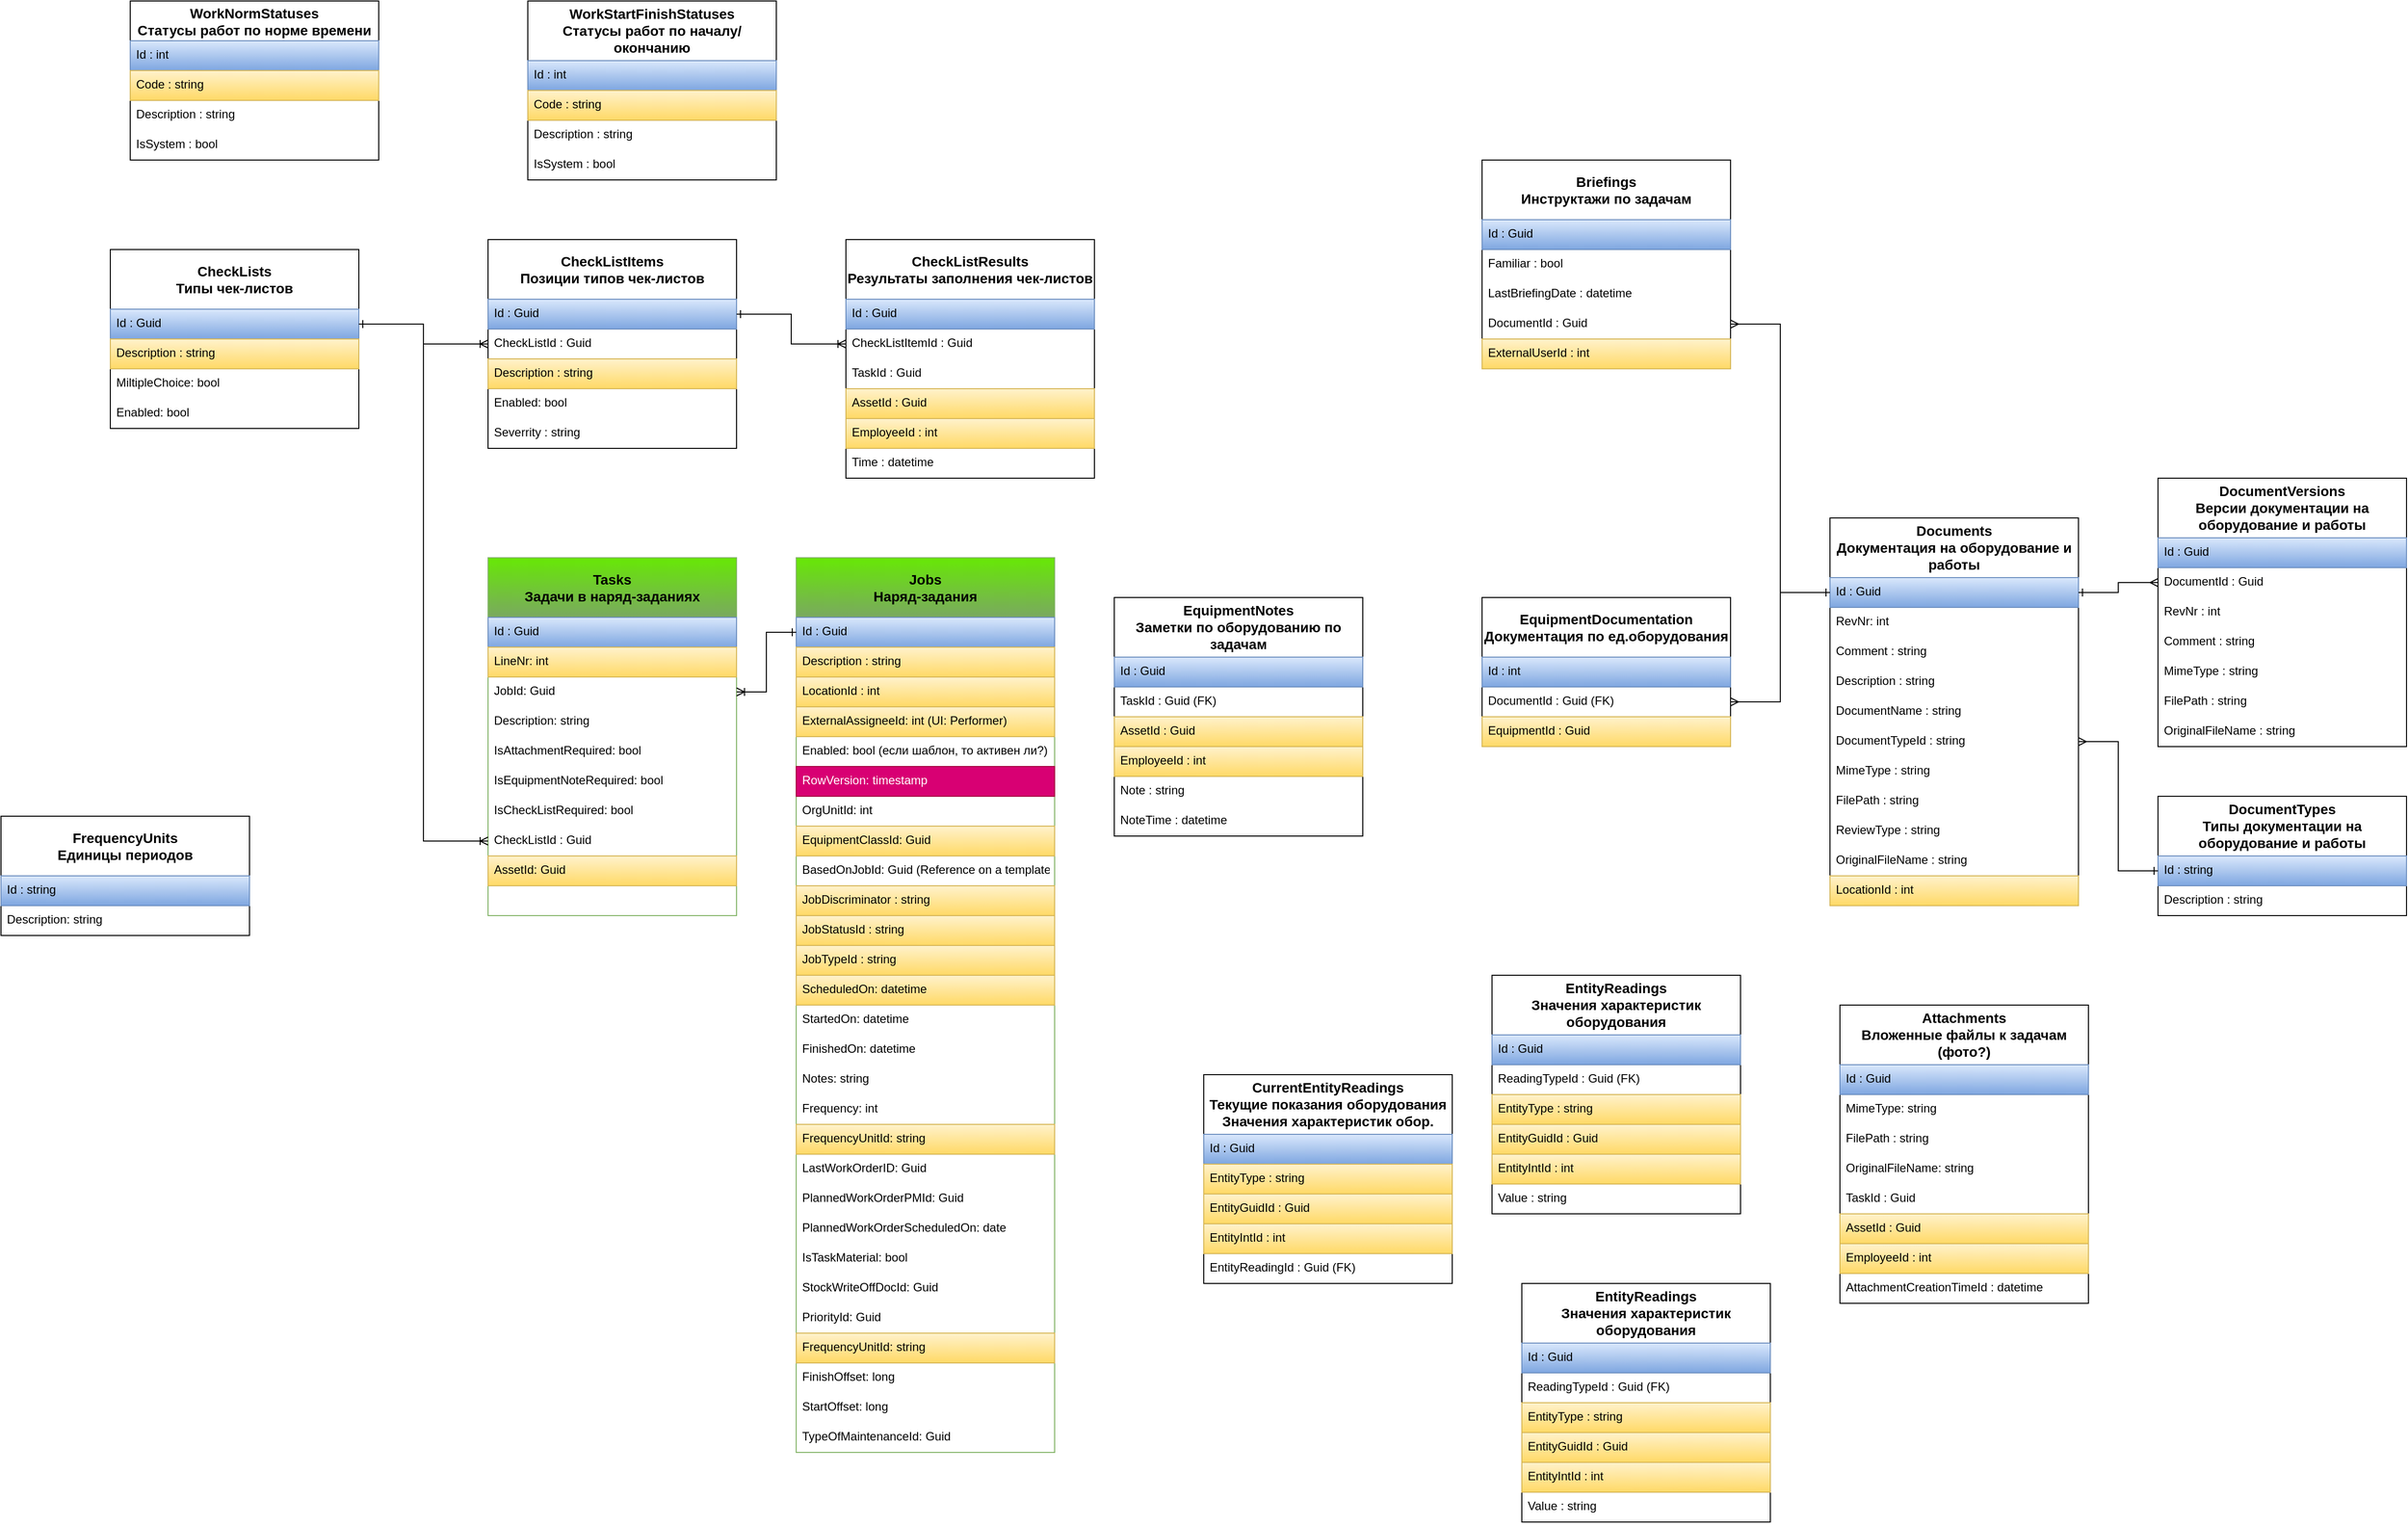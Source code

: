 <mxfile version="20.7.4" type="device" pages="6"><diagram id="tenAPP6AhbMO_zHyh1-i" name="Page-1"><mxGraphModel dx="2268" dy="828" grid="1" gridSize="10" guides="1" tooltips="1" connect="1" arrows="1" fold="1" page="1" pageScale="1" pageWidth="850" pageHeight="1100" math="0" shadow="0"><root><mxCell id="0"/><mxCell id="1" parent="0"/><mxCell id="-_VXn9w1MIFXrDRQEpYu-1" value="WorkNormStatuses&#10;Статусы работ по норме времени" style="swimlane;fontStyle=1;childLayout=stackLayout;horizontal=1;startSize=40;horizontalStack=0;resizeParent=1;resizeParentMax=0;resizeLast=0;collapsible=1;marginBottom=0;align=center;fontSize=14;" parent="1" vertex="1"><mxGeometry x="120" y="40" width="250" height="160" as="geometry"/></mxCell><mxCell id="-_VXn9w1MIFXrDRQEpYu-2" value="Id : int" style="text;strokeColor=#6c8ebf;fillColor=#dae8fc;spacingLeft=4;spacingRight=4;overflow=hidden;rotatable=0;points=[[0,0.5],[1,0.5]];portConstraint=eastwest;fontSize=12;gradientColor=#7ea6e0;" parent="-_VXn9w1MIFXrDRQEpYu-1" vertex="1"><mxGeometry y="40" width="250" height="30" as="geometry"/></mxCell><mxCell id="-_VXn9w1MIFXrDRQEpYu-3" value="Code : string" style="text;strokeColor=#d6b656;fillColor=#fff2cc;spacingLeft=4;spacingRight=4;overflow=hidden;rotatable=0;points=[[0,0.5],[1,0.5]];portConstraint=eastwest;fontSize=12;gradientColor=#ffd966;" parent="-_VXn9w1MIFXrDRQEpYu-1" vertex="1"><mxGeometry y="70" width="250" height="30" as="geometry"/></mxCell><mxCell id="-_VXn9w1MIFXrDRQEpYu-4" value="Description : string" style="text;strokeColor=none;fillColor=none;spacingLeft=4;spacingRight=4;overflow=hidden;rotatable=0;points=[[0,0.5],[1,0.5]];portConstraint=eastwest;fontSize=12;" parent="-_VXn9w1MIFXrDRQEpYu-1" vertex="1"><mxGeometry y="100" width="250" height="30" as="geometry"/></mxCell><mxCell id="-_VXn9w1MIFXrDRQEpYu-5" value="IsSystem : bool" style="text;strokeColor=none;fillColor=none;spacingLeft=4;spacingRight=4;overflow=hidden;rotatable=0;points=[[0,0.5],[1,0.5]];portConstraint=eastwest;fontSize=12;" parent="-_VXn9w1MIFXrDRQEpYu-1" vertex="1"><mxGeometry y="130" width="250" height="30" as="geometry"/></mxCell><mxCell id="-_VXn9w1MIFXrDRQEpYu-6" value="WorkStartFinishStatuses&#10;Статусы работ по началу/окончанию" style="swimlane;fontStyle=1;childLayout=stackLayout;horizontal=1;startSize=60;horizontalStack=0;resizeParent=1;resizeParentMax=0;resizeLast=0;collapsible=1;marginBottom=0;align=center;fontSize=14;whiteSpace=wrap;" parent="1" vertex="1"><mxGeometry x="520" y="40" width="250" height="180" as="geometry"/></mxCell><mxCell id="-_VXn9w1MIFXrDRQEpYu-7" value="Id : int" style="text;strokeColor=#6c8ebf;fillColor=#dae8fc;spacingLeft=4;spacingRight=4;overflow=hidden;rotatable=0;points=[[0,0.5],[1,0.5]];portConstraint=eastwest;fontSize=12;gradientColor=#7ea6e0;" parent="-_VXn9w1MIFXrDRQEpYu-6" vertex="1"><mxGeometry y="60" width="250" height="30" as="geometry"/></mxCell><mxCell id="-_VXn9w1MIFXrDRQEpYu-8" value="Code : string" style="text;strokeColor=#d6b656;fillColor=#fff2cc;spacingLeft=4;spacingRight=4;overflow=hidden;rotatable=0;points=[[0,0.5],[1,0.5]];portConstraint=eastwest;fontSize=12;gradientColor=#ffd966;" parent="-_VXn9w1MIFXrDRQEpYu-6" vertex="1"><mxGeometry y="90" width="250" height="30" as="geometry"/></mxCell><mxCell id="-_VXn9w1MIFXrDRQEpYu-9" value="Description : string" style="text;strokeColor=none;fillColor=none;spacingLeft=4;spacingRight=4;overflow=hidden;rotatable=0;points=[[0,0.5],[1,0.5]];portConstraint=eastwest;fontSize=12;" parent="-_VXn9w1MIFXrDRQEpYu-6" vertex="1"><mxGeometry y="120" width="250" height="30" as="geometry"/></mxCell><mxCell id="-_VXn9w1MIFXrDRQEpYu-10" value="IsSystem : bool" style="text;strokeColor=none;fillColor=none;spacingLeft=4;spacingRight=4;overflow=hidden;rotatable=0;points=[[0,0.5],[1,0.5]];portConstraint=eastwest;fontSize=12;" parent="-_VXn9w1MIFXrDRQEpYu-6" vertex="1"><mxGeometry y="150" width="250" height="30" as="geometry"/></mxCell><mxCell id="-_VXn9w1MIFXrDRQEpYu-11" value="CheckLists&#10;Типы чек-листов" style="swimlane;fontStyle=1;childLayout=stackLayout;horizontal=1;startSize=60;horizontalStack=0;resizeParent=1;resizeParentMax=0;resizeLast=0;collapsible=1;marginBottom=0;align=center;fontSize=14;whiteSpace=wrap;" parent="1" vertex="1"><mxGeometry x="100" y="290" width="250" height="180" as="geometry"/></mxCell><mxCell id="-_VXn9w1MIFXrDRQEpYu-12" value="Id : Guid" style="text;strokeColor=#6c8ebf;fillColor=#dae8fc;spacingLeft=4;spacingRight=4;overflow=hidden;rotatable=0;points=[[0,0.5],[1,0.5]];portConstraint=eastwest;fontSize=12;gradientColor=#7ea6e0;" parent="-_VXn9w1MIFXrDRQEpYu-11" vertex="1"><mxGeometry y="60" width="250" height="30" as="geometry"/></mxCell><mxCell id="-_VXn9w1MIFXrDRQEpYu-14" value="Description : string" style="text;strokeColor=#d6b656;fillColor=#fff2cc;spacingLeft=4;spacingRight=4;overflow=hidden;rotatable=0;points=[[0,0.5],[1,0.5]];portConstraint=eastwest;fontSize=12;gradientColor=#ffd966;" parent="-_VXn9w1MIFXrDRQEpYu-11" vertex="1"><mxGeometry y="90" width="250" height="30" as="geometry"/></mxCell><mxCell id="-_VXn9w1MIFXrDRQEpYu-16" value="MiltipleChoice: bool" style="text;strokeColor=none;fillColor=none;spacingLeft=4;spacingRight=4;overflow=hidden;rotatable=0;points=[[0,0.5],[1,0.5]];portConstraint=eastwest;fontSize=12;" parent="-_VXn9w1MIFXrDRQEpYu-11" vertex="1"><mxGeometry y="120" width="250" height="30" as="geometry"/></mxCell><mxCell id="-_VXn9w1MIFXrDRQEpYu-17" value="Enabled: bool" style="text;strokeColor=none;fillColor=none;spacingLeft=4;spacingRight=4;overflow=hidden;rotatable=0;points=[[0,0.5],[1,0.5]];portConstraint=eastwest;fontSize=12;" parent="-_VXn9w1MIFXrDRQEpYu-11" vertex="1"><mxGeometry y="150" width="250" height="30" as="geometry"/></mxCell><mxCell id="-_VXn9w1MIFXrDRQEpYu-18" value="CheckListItems&#10;Позиции типов чек-листов" style="swimlane;fontStyle=1;childLayout=stackLayout;horizontal=1;startSize=60;horizontalStack=0;resizeParent=1;resizeParentMax=0;resizeLast=0;collapsible=1;marginBottom=0;align=center;fontSize=14;whiteSpace=wrap;" parent="1" vertex="1"><mxGeometry x="480" y="280" width="250" height="210" as="geometry"/></mxCell><mxCell id="-_VXn9w1MIFXrDRQEpYu-19" value="Id : Guid" style="text;strokeColor=#6c8ebf;fillColor=#dae8fc;spacingLeft=4;spacingRight=4;overflow=hidden;rotatable=0;points=[[0,0.5],[1,0.5]];portConstraint=eastwest;fontSize=12;gradientColor=#7ea6e0;" parent="-_VXn9w1MIFXrDRQEpYu-18" vertex="1"><mxGeometry y="60" width="250" height="30" as="geometry"/></mxCell><mxCell id="-_VXn9w1MIFXrDRQEpYu-23" value="CheckListId : Guid" style="text;spacingLeft=4;spacingRight=4;overflow=hidden;rotatable=0;points=[[0,0.5],[1,0.5]];portConstraint=eastwest;fontSize=12;" parent="-_VXn9w1MIFXrDRQEpYu-18" vertex="1"><mxGeometry y="90" width="250" height="30" as="geometry"/></mxCell><mxCell id="-_VXn9w1MIFXrDRQEpYu-20" value="Description : string" style="text;strokeColor=#d6b656;fillColor=#fff2cc;spacingLeft=4;spacingRight=4;overflow=hidden;rotatable=0;points=[[0,0.5],[1,0.5]];portConstraint=eastwest;fontSize=12;gradientColor=#ffd966;" parent="-_VXn9w1MIFXrDRQEpYu-18" vertex="1"><mxGeometry y="120" width="250" height="30" as="geometry"/></mxCell><mxCell id="-_VXn9w1MIFXrDRQEpYu-22" value="Enabled: bool" style="text;strokeColor=none;fillColor=none;spacingLeft=4;spacingRight=4;overflow=hidden;rotatable=0;points=[[0,0.5],[1,0.5]];portConstraint=eastwest;fontSize=12;" parent="-_VXn9w1MIFXrDRQEpYu-18" vertex="1"><mxGeometry y="150" width="250" height="30" as="geometry"/></mxCell><mxCell id="-_VXn9w1MIFXrDRQEpYu-24" value="Severrity : string" style="text;strokeColor=none;fillColor=none;spacingLeft=4;spacingRight=4;overflow=hidden;rotatable=0;points=[[0,0.5],[1,0.5]];portConstraint=eastwest;fontSize=12;" parent="-_VXn9w1MIFXrDRQEpYu-18" vertex="1"><mxGeometry y="180" width="250" height="30" as="geometry"/></mxCell><mxCell id="-_VXn9w1MIFXrDRQEpYu-25" style="edgeStyle=orthogonalEdgeStyle;rounded=0;orthogonalLoop=1;jettySize=auto;html=1;exitX=0;exitY=0.5;exitDx=0;exitDy=0;entryX=1;entryY=0.5;entryDx=0;entryDy=0;endArrow=ERone;endFill=0;startArrow=ERoneToMany;startFill=0;" parent="1" source="-_VXn9w1MIFXrDRQEpYu-23" target="-_VXn9w1MIFXrDRQEpYu-12" edge="1"><mxGeometry relative="1" as="geometry"/></mxCell><mxCell id="-_VXn9w1MIFXrDRQEpYu-26" value="CheckListResults&#10;Результаты заполнения чек-листов" style="swimlane;fontStyle=1;childLayout=stackLayout;horizontal=1;startSize=60;horizontalStack=0;resizeParent=1;resizeParentMax=0;resizeLast=0;collapsible=1;marginBottom=0;align=center;fontSize=14;whiteSpace=wrap;" parent="1" vertex="1"><mxGeometry x="840" y="280" width="250" height="240" as="geometry"/></mxCell><mxCell id="-_VXn9w1MIFXrDRQEpYu-27" value="Id : Guid" style="text;strokeColor=#6c8ebf;fillColor=#dae8fc;spacingLeft=4;spacingRight=4;overflow=hidden;rotatable=0;points=[[0,0.5],[1,0.5]];portConstraint=eastwest;fontSize=12;gradientColor=#7ea6e0;" parent="-_VXn9w1MIFXrDRQEpYu-26" vertex="1"><mxGeometry y="60" width="250" height="30" as="geometry"/></mxCell><mxCell id="-_VXn9w1MIFXrDRQEpYu-28" value="CheckListItemId : Guid" style="text;spacingLeft=4;spacingRight=4;overflow=hidden;rotatable=0;points=[[0,0.5],[1,0.5]];portConstraint=eastwest;fontSize=12;" parent="-_VXn9w1MIFXrDRQEpYu-26" vertex="1"><mxGeometry y="90" width="250" height="30" as="geometry"/></mxCell><mxCell id="-_VXn9w1MIFXrDRQEpYu-29" value="TaskId : Guid" style="text;spacingLeft=4;spacingRight=4;overflow=hidden;rotatable=0;points=[[0,0.5],[1,0.5]];portConstraint=eastwest;fontSize=12;" parent="-_VXn9w1MIFXrDRQEpYu-26" vertex="1"><mxGeometry y="120" width="250" height="30" as="geometry"/></mxCell><mxCell id="-_VXn9w1MIFXrDRQEpYu-33" value="AssetId : Guid" style="text;spacingLeft=4;spacingRight=4;overflow=hidden;rotatable=0;points=[[0,0.5],[1,0.5]];portConstraint=eastwest;fontSize=12;fillColor=#fff2cc;gradientColor=#ffd966;strokeColor=#d6b656;" parent="-_VXn9w1MIFXrDRQEpYu-26" vertex="1"><mxGeometry y="150" width="250" height="30" as="geometry"/></mxCell><mxCell id="23vlA4gpPXMQqunJGZPd-1" value="EmployeeId : int" style="text;spacingLeft=4;spacingRight=4;overflow=hidden;rotatable=0;points=[[0,0.5],[1,0.5]];portConstraint=eastwest;fontSize=12;fillColor=#fff2cc;gradientColor=#ffd966;strokeColor=#d6b656;" parent="-_VXn9w1MIFXrDRQEpYu-26" vertex="1"><mxGeometry y="180" width="250" height="30" as="geometry"/></mxCell><mxCell id="-_VXn9w1MIFXrDRQEpYu-30" value="Time : datetime" style="text;strokeColor=none;fillColor=none;spacingLeft=4;spacingRight=4;overflow=hidden;rotatable=0;points=[[0,0.5],[1,0.5]];portConstraint=eastwest;fontSize=12;" parent="-_VXn9w1MIFXrDRQEpYu-26" vertex="1"><mxGeometry y="210" width="250" height="30" as="geometry"/></mxCell><mxCell id="23vlA4gpPXMQqunJGZPd-2" style="edgeStyle=orthogonalEdgeStyle;rounded=0;orthogonalLoop=1;jettySize=auto;html=1;exitX=0;exitY=0.5;exitDx=0;exitDy=0;entryX=1;entryY=0.5;entryDx=0;entryDy=0;startArrow=ERoneToMany;startFill=0;endArrow=ERone;endFill=0;" parent="1" source="-_VXn9w1MIFXrDRQEpYu-28" target="-_VXn9w1MIFXrDRQEpYu-19" edge="1"><mxGeometry relative="1" as="geometry"/></mxCell><mxCell id="23vlA4gpPXMQqunJGZPd-3" value="Jobs&#10;Наряд-задания" style="swimlane;fontStyle=1;childLayout=stackLayout;horizontal=1;startSize=60;horizontalStack=0;resizeParent=1;resizeParentMax=0;resizeLast=0;collapsible=1;marginBottom=0;align=center;fontSize=14;whiteSpace=wrap;fillColor=#67E805;gradientColor=#7AA860;strokeColor=#82b366;strokeWidth=1;" parent="1" vertex="1"><mxGeometry x="790" y="600" width="260" height="900" as="geometry"/></mxCell><mxCell id="23vlA4gpPXMQqunJGZPd-4" value="Id : Guid" style="text;strokeColor=#6c8ebf;fillColor=#dae8fc;spacingLeft=4;spacingRight=4;overflow=hidden;rotatable=0;points=[[0,0.5],[1,0.5]];portConstraint=eastwest;fontSize=12;gradientColor=#7ea6e0;" parent="23vlA4gpPXMQqunJGZPd-3" vertex="1"><mxGeometry y="60" width="260" height="30" as="geometry"/></mxCell><mxCell id="23vlA4gpPXMQqunJGZPd-5" value="Description : string" style="text;strokeColor=#d6b656;fillColor=#fff2cc;spacingLeft=4;spacingRight=4;overflow=hidden;rotatable=0;points=[[0,0.5],[1,0.5]];portConstraint=eastwest;fontSize=12;gradientColor=#ffd966;" parent="23vlA4gpPXMQqunJGZPd-3" vertex="1"><mxGeometry y="90" width="260" height="30" as="geometry"/></mxCell><mxCell id="23vlA4gpPXMQqunJGZPd-8" value="LocationId : int" style="text;strokeColor=#d6b656;fillColor=#fff2cc;spacingLeft=4;spacingRight=4;overflow=hidden;rotatable=0;points=[[0,0.5],[1,0.5]];portConstraint=eastwest;fontSize=12;gradientColor=#ffd966;" parent="23vlA4gpPXMQqunJGZPd-3" vertex="1"><mxGeometry y="120" width="260" height="30" as="geometry"/></mxCell><mxCell id="23vlA4gpPXMQqunJGZPd-9" value="ExternalAssigneeId: int (UI: Performer)" style="text;strokeColor=#d6b656;fillColor=#fff2cc;spacingLeft=4;spacingRight=4;overflow=hidden;rotatable=0;points=[[0,0.5],[1,0.5]];portConstraint=eastwest;fontSize=12;gradientColor=#ffd966;" parent="23vlA4gpPXMQqunJGZPd-3" vertex="1"><mxGeometry y="150" width="260" height="30" as="geometry"/></mxCell><mxCell id="23vlA4gpPXMQqunJGZPd-7" value="Enabled: bool (если шаблон, то активен ли?)" style="text;strokeColor=none;fillColor=none;spacingLeft=4;spacingRight=4;overflow=hidden;rotatable=0;points=[[0,0.5],[1,0.5]];portConstraint=eastwest;fontSize=12;" parent="23vlA4gpPXMQqunJGZPd-3" vertex="1"><mxGeometry y="180" width="260" height="30" as="geometry"/></mxCell><mxCell id="23vlA4gpPXMQqunJGZPd-10" value="RowVersion: timestamp" style="text;strokeColor=#A50040;fillColor=#d80073;spacingLeft=4;spacingRight=4;overflow=hidden;rotatable=0;points=[[0,0.5],[1,0.5]];portConstraint=eastwest;fontSize=12;fontColor=#ffffff;" parent="23vlA4gpPXMQqunJGZPd-3" vertex="1"><mxGeometry y="210" width="260" height="30" as="geometry"/></mxCell><mxCell id="23vlA4gpPXMQqunJGZPd-11" value="OrgUnitId: int" style="text;strokeColor=none;fillColor=none;spacingLeft=4;spacingRight=4;overflow=hidden;rotatable=0;points=[[0,0.5],[1,0.5]];portConstraint=eastwest;fontSize=12;" parent="23vlA4gpPXMQqunJGZPd-3" vertex="1"><mxGeometry y="240" width="260" height="30" as="geometry"/></mxCell><mxCell id="23vlA4gpPXMQqunJGZPd-12" value="EquipmentClassId: Guid" style="text;strokeColor=#d6b656;fillColor=#fff2cc;spacingLeft=4;spacingRight=4;overflow=hidden;rotatable=0;points=[[0,0.5],[1,0.5]];portConstraint=eastwest;fontSize=12;gradientColor=#ffd966;" parent="23vlA4gpPXMQqunJGZPd-3" vertex="1"><mxGeometry y="270" width="260" height="30" as="geometry"/></mxCell><mxCell id="23vlA4gpPXMQqunJGZPd-13" value="BasedOnJobId: Guid (Reference on a template)" style="text;strokeColor=none;fillColor=none;spacingLeft=4;spacingRight=4;overflow=hidden;rotatable=0;points=[[0,0.5],[1,0.5]];portConstraint=eastwest;fontSize=12;" parent="23vlA4gpPXMQqunJGZPd-3" vertex="1"><mxGeometry y="300" width="260" height="30" as="geometry"/></mxCell><mxCell id="23vlA4gpPXMQqunJGZPd-14" value="JobDiscriminator : string" style="text;strokeColor=#d6b656;fillColor=#fff2cc;spacingLeft=4;spacingRight=4;overflow=hidden;rotatable=0;points=[[0,0.5],[1,0.5]];portConstraint=eastwest;fontSize=12;gradientColor=#ffd966;" parent="23vlA4gpPXMQqunJGZPd-3" vertex="1"><mxGeometry y="330" width="260" height="30" as="geometry"/></mxCell><mxCell id="23vlA4gpPXMQqunJGZPd-15" value="JobStatusId : string" style="text;strokeColor=#d6b656;fillColor=#fff2cc;spacingLeft=4;spacingRight=4;overflow=hidden;rotatable=0;points=[[0,0.5],[1,0.5]];portConstraint=eastwest;fontSize=12;gradientColor=#ffd966;" parent="23vlA4gpPXMQqunJGZPd-3" vertex="1"><mxGeometry y="360" width="260" height="30" as="geometry"/></mxCell><mxCell id="23vlA4gpPXMQqunJGZPd-16" value="JobTypeId : string" style="text;strokeColor=#d6b656;fillColor=#fff2cc;spacingLeft=4;spacingRight=4;overflow=hidden;rotatable=0;points=[[0,0.5],[1,0.5]];portConstraint=eastwest;fontSize=12;gradientColor=#ffd966;" parent="23vlA4gpPXMQqunJGZPd-3" vertex="1"><mxGeometry y="390" width="260" height="30" as="geometry"/></mxCell><mxCell id="23vlA4gpPXMQqunJGZPd-17" value="ScheduledOn: datetime" style="text;strokeColor=#d6b656;fillColor=#fff2cc;spacingLeft=4;spacingRight=4;overflow=hidden;rotatable=0;points=[[0,0.5],[1,0.5]];portConstraint=eastwest;fontSize=12;gradientColor=#ffd966;" parent="23vlA4gpPXMQqunJGZPd-3" vertex="1"><mxGeometry y="420" width="260" height="30" as="geometry"/></mxCell><mxCell id="23vlA4gpPXMQqunJGZPd-18" value="StartedOn: datetime" style="text;strokeColor=none;fillColor=none;spacingLeft=4;spacingRight=4;overflow=hidden;rotatable=0;points=[[0,0.5],[1,0.5]];portConstraint=eastwest;fontSize=12;" parent="23vlA4gpPXMQqunJGZPd-3" vertex="1"><mxGeometry y="450" width="260" height="30" as="geometry"/></mxCell><mxCell id="23vlA4gpPXMQqunJGZPd-19" value="FinishedOn: datetime" style="text;strokeColor=none;fillColor=none;spacingLeft=4;spacingRight=4;overflow=hidden;rotatable=0;points=[[0,0.5],[1,0.5]];portConstraint=eastwest;fontSize=12;" parent="23vlA4gpPXMQqunJGZPd-3" vertex="1"><mxGeometry y="480" width="260" height="30" as="geometry"/></mxCell><mxCell id="23vlA4gpPXMQqunJGZPd-21" value="Notes: string" style="text;strokeColor=none;fillColor=none;spacingLeft=4;spacingRight=4;overflow=hidden;rotatable=0;points=[[0,0.5],[1,0.5]];portConstraint=eastwest;fontSize=12;" parent="23vlA4gpPXMQqunJGZPd-3" vertex="1"><mxGeometry y="510" width="260" height="30" as="geometry"/></mxCell><mxCell id="23vlA4gpPXMQqunJGZPd-20" value="Frequency: int" style="text;strokeColor=none;fillColor=none;spacingLeft=4;spacingRight=4;overflow=hidden;rotatable=0;points=[[0,0.5],[1,0.5]];portConstraint=eastwest;fontSize=12;" parent="23vlA4gpPXMQqunJGZPd-3" vertex="1"><mxGeometry y="540" width="260" height="30" as="geometry"/></mxCell><mxCell id="23vlA4gpPXMQqunJGZPd-22" value="FrequencyUnitId: string" style="text;strokeColor=#d6b656;fillColor=#fff2cc;spacingLeft=4;spacingRight=4;overflow=hidden;rotatable=0;points=[[0,0.5],[1,0.5]];portConstraint=eastwest;fontSize=12;gradientColor=#ffd966;" parent="23vlA4gpPXMQqunJGZPd-3" vertex="1"><mxGeometry y="570" width="260" height="30" as="geometry"/></mxCell><mxCell id="23vlA4gpPXMQqunJGZPd-23" value="LastWorkOrderID: Guid" style="text;strokeColor=none;fillColor=none;spacingLeft=4;spacingRight=4;overflow=hidden;rotatable=0;points=[[0,0.5],[1,0.5]];portConstraint=eastwest;fontSize=12;" parent="23vlA4gpPXMQqunJGZPd-3" vertex="1"><mxGeometry y="600" width="260" height="30" as="geometry"/></mxCell><mxCell id="23vlA4gpPXMQqunJGZPd-24" value="PlannedWorkOrderPMId: Guid" style="text;strokeColor=none;fillColor=none;spacingLeft=4;spacingRight=4;overflow=hidden;rotatable=0;points=[[0,0.5],[1,0.5]];portConstraint=eastwest;fontSize=12;" parent="23vlA4gpPXMQqunJGZPd-3" vertex="1"><mxGeometry y="630" width="260" height="30" as="geometry"/></mxCell><mxCell id="23vlA4gpPXMQqunJGZPd-25" value="PlannedWorkOrderScheduledOn: date" style="text;strokeColor=none;fillColor=none;spacingLeft=4;spacingRight=4;overflow=hidden;rotatable=0;points=[[0,0.5],[1,0.5]];portConstraint=eastwest;fontSize=12;" parent="23vlA4gpPXMQqunJGZPd-3" vertex="1"><mxGeometry y="660" width="260" height="30" as="geometry"/></mxCell><mxCell id="23vlA4gpPXMQqunJGZPd-26" value="IsTaskMaterial: bool" style="text;strokeColor=none;fillColor=none;spacingLeft=4;spacingRight=4;overflow=hidden;rotatable=0;points=[[0,0.5],[1,0.5]];portConstraint=eastwest;fontSize=12;" parent="23vlA4gpPXMQqunJGZPd-3" vertex="1"><mxGeometry y="690" width="260" height="30" as="geometry"/></mxCell><mxCell id="23vlA4gpPXMQqunJGZPd-27" value="StockWriteOffDocId: Guid" style="text;strokeColor=none;fillColor=none;spacingLeft=4;spacingRight=4;overflow=hidden;rotatable=0;points=[[0,0.5],[1,0.5]];portConstraint=eastwest;fontSize=12;" parent="23vlA4gpPXMQqunJGZPd-3" vertex="1"><mxGeometry y="720" width="260" height="30" as="geometry"/></mxCell><mxCell id="23vlA4gpPXMQqunJGZPd-28" value="PriorityId: Guid" style="text;strokeColor=none;fillColor=none;spacingLeft=4;spacingRight=4;overflow=hidden;rotatable=0;points=[[0,0.5],[1,0.5]];portConstraint=eastwest;fontSize=12;" parent="23vlA4gpPXMQqunJGZPd-3" vertex="1"><mxGeometry y="750" width="260" height="30" as="geometry"/></mxCell><mxCell id="23vlA4gpPXMQqunJGZPd-29" value="FrequencyUnitId: string" style="text;strokeColor=#d6b656;fillColor=#fff2cc;spacingLeft=4;spacingRight=4;overflow=hidden;rotatable=0;points=[[0,0.5],[1,0.5]];portConstraint=eastwest;fontSize=12;gradientColor=#ffd966;" parent="23vlA4gpPXMQqunJGZPd-3" vertex="1"><mxGeometry y="780" width="260" height="30" as="geometry"/></mxCell><mxCell id="23vlA4gpPXMQqunJGZPd-30" value="FinishOffset: long" style="text;strokeColor=none;fillColor=none;spacingLeft=4;spacingRight=4;overflow=hidden;rotatable=0;points=[[0,0.5],[1,0.5]];portConstraint=eastwest;fontSize=12;" parent="23vlA4gpPXMQqunJGZPd-3" vertex="1"><mxGeometry y="810" width="260" height="30" as="geometry"/></mxCell><mxCell id="23vlA4gpPXMQqunJGZPd-31" value="StartOffset: long" style="text;strokeColor=none;fillColor=none;spacingLeft=4;spacingRight=4;overflow=hidden;rotatable=0;points=[[0,0.5],[1,0.5]];portConstraint=eastwest;fontSize=12;" parent="23vlA4gpPXMQqunJGZPd-3" vertex="1"><mxGeometry y="840" width="260" height="30" as="geometry"/></mxCell><mxCell id="23vlA4gpPXMQqunJGZPd-32" value="TypeOfMaintenanceId: Guid" style="text;strokeColor=none;fillColor=none;spacingLeft=4;spacingRight=4;overflow=hidden;rotatable=0;points=[[0,0.5],[1,0.5]];portConstraint=eastwest;fontSize=12;" parent="23vlA4gpPXMQqunJGZPd-3" vertex="1"><mxGeometry y="870" width="260" height="30" as="geometry"/></mxCell><mxCell id="23vlA4gpPXMQqunJGZPd-33" value="Tasks&#10;Задачи в наряд-заданиях" style="swimlane;fontStyle=1;childLayout=stackLayout;horizontal=1;startSize=60;horizontalStack=0;resizeParent=1;resizeParentMax=0;resizeLast=0;collapsible=1;marginBottom=0;align=center;fontSize=14;whiteSpace=wrap;strokeWidth=1;fillColor=#67E805;gradientColor=#7AA860;strokeColor=#82b366;" parent="1" vertex="1"><mxGeometry x="480" y="600" width="250" height="360" as="geometry"/></mxCell><mxCell id="23vlA4gpPXMQqunJGZPd-34" value="Id : Guid" style="text;strokeColor=#6c8ebf;fillColor=#dae8fc;spacingLeft=4;spacingRight=4;overflow=hidden;rotatable=0;points=[[0,0.5],[1,0.5]];portConstraint=eastwest;fontSize=12;gradientColor=#7ea6e0;" parent="23vlA4gpPXMQqunJGZPd-33" vertex="1"><mxGeometry y="60" width="250" height="30" as="geometry"/></mxCell><mxCell id="23vlA4gpPXMQqunJGZPd-36" value="DurationTicks: long" style="text;spacingLeft=4;spacingRight=4;overflow=hidden;rotatable=0;points=[[0,0.5],[1,0.5]];portConstraint=eastwest;fontSize=12;" parent="23vlA4gpPXMQqunJGZPd-33" vertex="1"><mxGeometry y="90" width="250" height="30" as="geometry"/></mxCell><mxCell id="23vlA4gpPXMQqunJGZPd-37" value="JobId: Guid" style="text;spacingLeft=4;spacingRight=4;overflow=hidden;rotatable=0;points=[[0,0.5],[1,0.5]];portConstraint=eastwest;fontSize=12;" parent="23vlA4gpPXMQqunJGZPd-33" vertex="1"><mxGeometry y="120" width="250" height="30" as="geometry"/></mxCell><mxCell id="23vlA4gpPXMQqunJGZPd-38" value="Description: string" style="text;spacingLeft=4;spacingRight=4;overflow=hidden;rotatable=0;points=[[0,0.5],[1,0.5]];portConstraint=eastwest;fontSize=12;" parent="23vlA4gpPXMQqunJGZPd-33" vertex="1"><mxGeometry y="150" width="250" height="30" as="geometry"/></mxCell><mxCell id="23vlA4gpPXMQqunJGZPd-39" value="IsAttachmentRequired: bool" style="text;strokeColor=none;fillColor=none;spacingLeft=4;spacingRight=4;overflow=hidden;rotatable=0;points=[[0,0.5],[1,0.5]];portConstraint=eastwest;fontSize=12;" parent="23vlA4gpPXMQqunJGZPd-33" vertex="1"><mxGeometry y="180" width="250" height="30" as="geometry"/></mxCell><mxCell id="23vlA4gpPXMQqunJGZPd-41" value="IsEquipmentNoteRequired: bool" style="text;strokeColor=none;fillColor=none;spacingLeft=4;spacingRight=4;overflow=hidden;rotatable=0;points=[[0,0.5],[1,0.5]];portConstraint=eastwest;fontSize=12;" parent="23vlA4gpPXMQqunJGZPd-33" vertex="1"><mxGeometry y="210" width="250" height="30" as="geometry"/></mxCell><mxCell id="23vlA4gpPXMQqunJGZPd-42" value="IsCheckListRequired: bool" style="text;strokeColor=none;fillColor=none;spacingLeft=4;spacingRight=4;overflow=hidden;rotatable=0;points=[[0,0.5],[1,0.5]];portConstraint=eastwest;fontSize=12;" parent="23vlA4gpPXMQqunJGZPd-33" vertex="1"><mxGeometry y="240" width="250" height="30" as="geometry"/></mxCell><mxCell id="23vlA4gpPXMQqunJGZPd-43" value="CheckListId : Guid" style="text;strokeColor=none;fillColor=none;spacingLeft=4;spacingRight=4;overflow=hidden;rotatable=0;points=[[0,0.5],[1,0.5]];portConstraint=eastwest;fontSize=12;" parent="23vlA4gpPXMQqunJGZPd-33" vertex="1"><mxGeometry y="270" width="250" height="30" as="geometry"/></mxCell><mxCell id="23vlA4gpPXMQqunJGZPd-44" value="AssetId: Guid" style="text;strokeColor=#d6b656;fillColor=#fff2cc;spacingLeft=4;spacingRight=4;overflow=hidden;rotatable=0;points=[[0,0.5],[1,0.5]];portConstraint=eastwest;fontSize=12;gradientColor=#ffd966;" parent="23vlA4gpPXMQqunJGZPd-33" vertex="1"><mxGeometry y="300" width="250" height="30" as="geometry"/></mxCell><mxCell id="23vlA4gpPXMQqunJGZPd-45" value=" " style="text;strokeColor=none;fillColor=none;spacingLeft=4;spacingRight=4;overflow=hidden;rotatable=0;points=[[0,0.5],[1,0.5]];portConstraint=eastwest;fontSize=12;" parent="23vlA4gpPXMQqunJGZPd-33" vertex="1"><mxGeometry y="330" width="250" height="30" as="geometry"/></mxCell><mxCell id="23vlA4gpPXMQqunJGZPd-40" style="edgeStyle=orthogonalEdgeStyle;rounded=0;orthogonalLoop=1;jettySize=auto;html=1;exitX=1;exitY=0.5;exitDx=0;exitDy=0;startArrow=ERoneToMany;startFill=0;endArrow=ERone;endFill=0;" parent="1" source="23vlA4gpPXMQqunJGZPd-37" target="23vlA4gpPXMQqunJGZPd-4" edge="1"><mxGeometry relative="1" as="geometry"/></mxCell><mxCell id="23vlA4gpPXMQqunJGZPd-35" value="LineNr: int" style="text;spacingLeft=4;spacingRight=4;overflow=hidden;rotatable=0;points=[[0,0.5],[1,0.5]];portConstraint=eastwest;fontSize=12;fillColor=#fff2cc;gradientColor=#ffd966;strokeColor=#d6b656;" parent="1" vertex="1"><mxGeometry x="480" y="690" width="250" height="30" as="geometry"/></mxCell><mxCell id="23vlA4gpPXMQqunJGZPd-46" style="edgeStyle=orthogonalEdgeStyle;rounded=0;orthogonalLoop=1;jettySize=auto;html=1;exitX=0;exitY=0.5;exitDx=0;exitDy=0;entryX=1;entryY=0.5;entryDx=0;entryDy=0;startArrow=ERoneToMany;startFill=0;endArrow=ERone;endFill=0;" parent="1" source="23vlA4gpPXMQqunJGZPd-43" target="-_VXn9w1MIFXrDRQEpYu-12" edge="1"><mxGeometry relative="1" as="geometry"/></mxCell><mxCell id="lS27XFIc-Oo2xoRPSoXR-1" value="Attachments&#10;Вложенные файлы к задачам (фото?)" style="swimlane;fontStyle=1;childLayout=stackLayout;horizontal=1;startSize=60;horizontalStack=0;resizeParent=1;resizeParentMax=0;resizeLast=0;collapsible=1;marginBottom=0;align=center;fontSize=14;whiteSpace=wrap;" parent="1" vertex="1"><mxGeometry x="1840" y="1050" width="250" height="300" as="geometry"/></mxCell><mxCell id="lS27XFIc-Oo2xoRPSoXR-2" value="Id : Guid" style="text;strokeColor=#6c8ebf;fillColor=#dae8fc;spacingLeft=4;spacingRight=4;overflow=hidden;rotatable=0;points=[[0,0.5],[1,0.5]];portConstraint=eastwest;fontSize=12;gradientColor=#7ea6e0;" parent="lS27XFIc-Oo2xoRPSoXR-1" vertex="1"><mxGeometry y="60" width="250" height="30" as="geometry"/></mxCell><mxCell id="lS27XFIc-Oo2xoRPSoXR-4" value="MimeType: string" style="text;spacingLeft=4;spacingRight=4;overflow=hidden;rotatable=0;points=[[0,0.5],[1,0.5]];portConstraint=eastwest;fontSize=12;" parent="lS27XFIc-Oo2xoRPSoXR-1" vertex="1"><mxGeometry y="90" width="250" height="30" as="geometry"/></mxCell><mxCell id="lS27XFIc-Oo2xoRPSoXR-7" value="FilePath : string" style="text;strokeColor=none;fillColor=none;spacingLeft=4;spacingRight=4;overflow=hidden;rotatable=0;points=[[0,0.5],[1,0.5]];portConstraint=eastwest;fontSize=12;" parent="lS27XFIc-Oo2xoRPSoXR-1" vertex="1"><mxGeometry y="120" width="250" height="30" as="geometry"/></mxCell><mxCell id="lS27XFIc-Oo2xoRPSoXR-8" value="OriginalFileName: string" style="text;spacingLeft=4;spacingRight=4;overflow=hidden;rotatable=0;points=[[0,0.5],[1,0.5]];portConstraint=eastwest;fontSize=12;" parent="lS27XFIc-Oo2xoRPSoXR-1" vertex="1"><mxGeometry y="150" width="250" height="30" as="geometry"/></mxCell><mxCell id="lS27XFIc-Oo2xoRPSoXR-9" value="TaskId : Guid" style="text;spacingLeft=4;spacingRight=4;overflow=hidden;rotatable=0;points=[[0,0.5],[1,0.5]];portConstraint=eastwest;fontSize=12;" parent="lS27XFIc-Oo2xoRPSoXR-1" vertex="1"><mxGeometry y="180" width="250" height="30" as="geometry"/></mxCell><mxCell id="lS27XFIc-Oo2xoRPSoXR-10" value="AssetId : Guid" style="text;spacingLeft=4;spacingRight=4;overflow=hidden;rotatable=0;points=[[0,0.5],[1,0.5]];portConstraint=eastwest;fontSize=12;fillColor=#fff2cc;gradientColor=#ffd966;strokeColor=#d6b656;" parent="lS27XFIc-Oo2xoRPSoXR-1" vertex="1"><mxGeometry y="210" width="250" height="30" as="geometry"/></mxCell><mxCell id="lS27XFIc-Oo2xoRPSoXR-11" value="EmployeeId : int" style="text;spacingLeft=4;spacingRight=4;overflow=hidden;rotatable=0;points=[[0,0.5],[1,0.5]];portConstraint=eastwest;fontSize=12;fillColor=#fff2cc;gradientColor=#ffd966;strokeColor=#d6b656;" parent="lS27XFIc-Oo2xoRPSoXR-1" vertex="1"><mxGeometry y="240" width="250" height="30" as="geometry"/></mxCell><mxCell id="lS27XFIc-Oo2xoRPSoXR-12" value="AttachmentCreationTimeId : datetime" style="text;spacingLeft=4;spacingRight=4;overflow=hidden;rotatable=0;points=[[0,0.5],[1,0.5]];portConstraint=eastwest;fontSize=12;" parent="lS27XFIc-Oo2xoRPSoXR-1" vertex="1"><mxGeometry y="270" width="250" height="30" as="geometry"/></mxCell><mxCell id="lS27XFIc-Oo2xoRPSoXR-13" value="Documents&#10;Документация на оборудование и работы" style="swimlane;fontStyle=1;childLayout=stackLayout;horizontal=1;startSize=60;horizontalStack=0;resizeParent=1;resizeParentMax=0;resizeLast=0;collapsible=1;marginBottom=0;align=center;fontSize=14;whiteSpace=wrap;" parent="1" vertex="1"><mxGeometry x="1830" y="560" width="250" height="390" as="geometry"/></mxCell><mxCell id="lS27XFIc-Oo2xoRPSoXR-14" value="Id : Guid" style="text;strokeColor=#6c8ebf;fillColor=#dae8fc;spacingLeft=4;spacingRight=4;overflow=hidden;rotatable=0;points=[[0,0.5],[1,0.5]];portConstraint=eastwest;fontSize=12;gradientColor=#7ea6e0;" parent="lS27XFIc-Oo2xoRPSoXR-13" vertex="1"><mxGeometry y="60" width="250" height="30" as="geometry"/></mxCell><mxCell id="lS27XFIc-Oo2xoRPSoXR-15" value="RevNr: int" style="text;spacingLeft=4;spacingRight=4;overflow=hidden;rotatable=0;points=[[0,0.5],[1,0.5]];portConstraint=eastwest;fontSize=12;" parent="lS27XFIc-Oo2xoRPSoXR-13" vertex="1"><mxGeometry y="90" width="250" height="30" as="geometry"/></mxCell><mxCell id="lS27XFIc-Oo2xoRPSoXR-16" value="Comment : string" style="text;strokeColor=none;fillColor=none;spacingLeft=4;spacingRight=4;overflow=hidden;rotatable=0;points=[[0,0.5],[1,0.5]];portConstraint=eastwest;fontSize=12;" parent="lS27XFIc-Oo2xoRPSoXR-13" vertex="1"><mxGeometry y="120" width="250" height="30" as="geometry"/></mxCell><mxCell id="lS27XFIc-Oo2xoRPSoXR-17" value="Description : string" style="text;spacingLeft=4;spacingRight=4;overflow=hidden;rotatable=0;points=[[0,0.5],[1,0.5]];portConstraint=eastwest;fontSize=12;" parent="lS27XFIc-Oo2xoRPSoXR-13" vertex="1"><mxGeometry y="150" width="250" height="30" as="geometry"/></mxCell><mxCell id="lS27XFIc-Oo2xoRPSoXR-18" value="DocumentName : string" style="text;spacingLeft=4;spacingRight=4;overflow=hidden;rotatable=0;points=[[0,0.5],[1,0.5]];portConstraint=eastwest;fontSize=12;" parent="lS27XFIc-Oo2xoRPSoXR-13" vertex="1"><mxGeometry y="180" width="250" height="30" as="geometry"/></mxCell><mxCell id="lS27XFIc-Oo2xoRPSoXR-21" value="DocumentTypeId : string" style="text;spacingLeft=4;spacingRight=4;overflow=hidden;rotatable=0;points=[[0,0.5],[1,0.5]];portConstraint=eastwest;fontSize=12;" parent="lS27XFIc-Oo2xoRPSoXR-13" vertex="1"><mxGeometry y="210" width="250" height="30" as="geometry"/></mxCell><mxCell id="lS27XFIc-Oo2xoRPSoXR-22" value="MimeType : string" style="text;spacingLeft=4;spacingRight=4;overflow=hidden;rotatable=0;points=[[0,0.5],[1,0.5]];portConstraint=eastwest;fontSize=12;" parent="lS27XFIc-Oo2xoRPSoXR-13" vertex="1"><mxGeometry y="240" width="250" height="30" as="geometry"/></mxCell><mxCell id="lS27XFIc-Oo2xoRPSoXR-23" value="FilePath : string" style="text;spacingLeft=4;spacingRight=4;overflow=hidden;rotatable=0;points=[[0,0.5],[1,0.5]];portConstraint=eastwest;fontSize=12;" parent="lS27XFIc-Oo2xoRPSoXR-13" vertex="1"><mxGeometry y="270" width="250" height="30" as="geometry"/></mxCell><mxCell id="lS27XFIc-Oo2xoRPSoXR-24" value="ReviewType : string" style="text;spacingLeft=4;spacingRight=4;overflow=hidden;rotatable=0;points=[[0,0.5],[1,0.5]];portConstraint=eastwest;fontSize=12;" parent="lS27XFIc-Oo2xoRPSoXR-13" vertex="1"><mxGeometry y="300" width="250" height="30" as="geometry"/></mxCell><mxCell id="lS27XFIc-Oo2xoRPSoXR-25" value="OriginalFileName : string" style="text;spacingLeft=4;spacingRight=4;overflow=hidden;rotatable=0;points=[[0,0.5],[1,0.5]];portConstraint=eastwest;fontSize=12;" parent="lS27XFIc-Oo2xoRPSoXR-13" vertex="1"><mxGeometry y="330" width="250" height="30" as="geometry"/></mxCell><mxCell id="lS27XFIc-Oo2xoRPSoXR-26" value="LocationId : int" style="text;spacingLeft=4;spacingRight=4;overflow=hidden;rotatable=0;points=[[0,0.5],[1,0.5]];portConstraint=eastwest;fontSize=12;fillColor=#fff2cc;gradientColor=#ffd966;strokeColor=#d6b656;" parent="lS27XFIc-Oo2xoRPSoXR-13" vertex="1"><mxGeometry y="360" width="250" height="30" as="geometry"/></mxCell><mxCell id="lS27XFIc-Oo2xoRPSoXR-27" value="Briefings&#10;Инструктажи по задачам" style="swimlane;fontStyle=1;childLayout=stackLayout;horizontal=1;startSize=60;horizontalStack=0;resizeParent=1;resizeParentMax=0;resizeLast=0;collapsible=1;marginBottom=0;align=center;fontSize=14;whiteSpace=wrap;" parent="1" vertex="1"><mxGeometry x="1480" y="200" width="250" height="210" as="geometry"/></mxCell><mxCell id="lS27XFIc-Oo2xoRPSoXR-28" value="Id : Guid" style="text;strokeColor=#6c8ebf;fillColor=#dae8fc;spacingLeft=4;spacingRight=4;overflow=hidden;rotatable=0;points=[[0,0.5],[1,0.5]];portConstraint=eastwest;fontSize=12;gradientColor=#7ea6e0;" parent="lS27XFIc-Oo2xoRPSoXR-27" vertex="1"><mxGeometry y="60" width="250" height="30" as="geometry"/></mxCell><mxCell id="lS27XFIc-Oo2xoRPSoXR-29" value="Familiar : bool" style="text;spacingLeft=4;spacingRight=4;overflow=hidden;rotatable=0;points=[[0,0.5],[1,0.5]];portConstraint=eastwest;fontSize=12;" parent="lS27XFIc-Oo2xoRPSoXR-27" vertex="1"><mxGeometry y="90" width="250" height="30" as="geometry"/></mxCell><mxCell id="lS27XFIc-Oo2xoRPSoXR-30" value="LastBriefingDate : datetime" style="text;strokeColor=none;fillColor=none;spacingLeft=4;spacingRight=4;overflow=hidden;rotatable=0;points=[[0,0.5],[1,0.5]];portConstraint=eastwest;fontSize=12;" parent="lS27XFIc-Oo2xoRPSoXR-27" vertex="1"><mxGeometry y="120" width="250" height="30" as="geometry"/></mxCell><mxCell id="lS27XFIc-Oo2xoRPSoXR-31" value="DocumentId : Guid" style="text;spacingLeft=4;spacingRight=4;overflow=hidden;rotatable=0;points=[[0,0.5],[1,0.5]];portConstraint=eastwest;fontSize=12;" parent="lS27XFIc-Oo2xoRPSoXR-27" vertex="1"><mxGeometry y="150" width="250" height="30" as="geometry"/></mxCell><mxCell id="lS27XFIc-Oo2xoRPSoXR-32" value="ExternalUserId : int" style="text;spacingLeft=4;spacingRight=4;overflow=hidden;rotatable=0;points=[[0,0.5],[1,0.5]];portConstraint=eastwest;fontSize=12;fillColor=#fff2cc;gradientColor=#ffd966;strokeColor=#d6b656;" parent="lS27XFIc-Oo2xoRPSoXR-27" vertex="1"><mxGeometry y="180" width="250" height="30" as="geometry"/></mxCell><mxCell id="lS27XFIc-Oo2xoRPSoXR-36" style="edgeStyle=orthogonalEdgeStyle;rounded=0;orthogonalLoop=1;jettySize=auto;html=1;entryX=0;entryY=0.5;entryDx=0;entryDy=0;endArrow=ERone;endFill=0;startArrow=ERmany;startFill=0;" parent="1" source="lS27XFIc-Oo2xoRPSoXR-31" target="lS27XFIc-Oo2xoRPSoXR-14" edge="1"><mxGeometry relative="1" as="geometry"/></mxCell><mxCell id="lS27XFIc-Oo2xoRPSoXR-37" value="CurrentEntityReadings&#10;Текущие показания оборудования&#10;Значения характеристик обор." style="swimlane;fontStyle=1;childLayout=stackLayout;horizontal=1;startSize=60;horizontalStack=0;resizeParent=1;resizeParentMax=0;resizeLast=0;collapsible=1;marginBottom=0;align=center;fontSize=14;whiteSpace=wrap;" parent="1" vertex="1"><mxGeometry x="1200" y="1120" width="250" height="210" as="geometry"/></mxCell><mxCell id="lS27XFIc-Oo2xoRPSoXR-38" value="Id : Guid" style="text;strokeColor=#6c8ebf;fillColor=#dae8fc;spacingLeft=4;spacingRight=4;overflow=hidden;rotatable=0;points=[[0,0.5],[1,0.5]];portConstraint=eastwest;fontSize=12;gradientColor=#7ea6e0;" parent="lS27XFIc-Oo2xoRPSoXR-37" vertex="1"><mxGeometry y="60" width="250" height="30" as="geometry"/></mxCell><mxCell id="lS27XFIc-Oo2xoRPSoXR-39" value="EntityType : string" style="text;spacingLeft=4;spacingRight=4;overflow=hidden;rotatable=0;points=[[0,0.5],[1,0.5]];portConstraint=eastwest;fontSize=12;fillColor=#fff2cc;gradientColor=#ffd966;strokeColor=#d6b656;" parent="lS27XFIc-Oo2xoRPSoXR-37" vertex="1"><mxGeometry y="90" width="250" height="30" as="geometry"/></mxCell><mxCell id="lS27XFIc-Oo2xoRPSoXR-40" value="EntityGuidId : Guid" style="text;strokeColor=#d6b656;fillColor=#fff2cc;spacingLeft=4;spacingRight=4;overflow=hidden;rotatable=0;points=[[0,0.5],[1,0.5]];portConstraint=eastwest;fontSize=12;gradientColor=#ffd966;" parent="lS27XFIc-Oo2xoRPSoXR-37" vertex="1"><mxGeometry y="120" width="250" height="30" as="geometry"/></mxCell><mxCell id="lS27XFIc-Oo2xoRPSoXR-41" value="EntityIntId : int" style="text;spacingLeft=4;spacingRight=4;overflow=hidden;rotatable=0;points=[[0,0.5],[1,0.5]];portConstraint=eastwest;fontSize=12;fillColor=#fff2cc;gradientColor=#ffd966;strokeColor=#d6b656;" parent="lS27XFIc-Oo2xoRPSoXR-37" vertex="1"><mxGeometry y="150" width="250" height="30" as="geometry"/></mxCell><mxCell id="lS27XFIc-Oo2xoRPSoXR-43" value="EntityReadingId : Guid (FK)" style="text;spacingLeft=4;spacingRight=4;overflow=hidden;rotatable=0;points=[[0,0.5],[1,0.5]];portConstraint=eastwest;fontSize=12;" parent="lS27XFIc-Oo2xoRPSoXR-37" vertex="1"><mxGeometry y="180" width="250" height="30" as="geometry"/></mxCell><mxCell id="lS27XFIc-Oo2xoRPSoXR-44" value="EntityReadings&#10;Значения характеристик оборудования" style="swimlane;fontStyle=1;childLayout=stackLayout;horizontal=1;startSize=60;horizontalStack=0;resizeParent=1;resizeParentMax=0;resizeLast=0;collapsible=1;marginBottom=0;align=center;fontSize=14;whiteSpace=wrap;" parent="1" vertex="1"><mxGeometry x="1490" y="1020" width="250" height="240" as="geometry"/></mxCell><mxCell id="lS27XFIc-Oo2xoRPSoXR-45" value="Id : Guid" style="text;strokeColor=#6c8ebf;fillColor=#dae8fc;spacingLeft=4;spacingRight=4;overflow=hidden;rotatable=0;points=[[0,0.5],[1,0.5]];portConstraint=eastwest;fontSize=12;gradientColor=#7ea6e0;" parent="lS27XFIc-Oo2xoRPSoXR-44" vertex="1"><mxGeometry y="60" width="250" height="30" as="geometry"/></mxCell><mxCell id="lS27XFIc-Oo2xoRPSoXR-46" value="ReadingTypeId : Guid (FK)" style="text;spacingLeft=4;spacingRight=4;overflow=hidden;rotatable=0;points=[[0,0.5],[1,0.5]];portConstraint=eastwest;fontSize=12;" parent="lS27XFIc-Oo2xoRPSoXR-44" vertex="1"><mxGeometry y="90" width="250" height="30" as="geometry"/></mxCell><mxCell id="lS27XFIc-Oo2xoRPSoXR-47" value="EntityType : string" style="text;strokeColor=#d6b656;fillColor=#fff2cc;spacingLeft=4;spacingRight=4;overflow=hidden;rotatable=0;points=[[0,0.5],[1,0.5]];portConstraint=eastwest;fontSize=12;gradientColor=#ffd966;" parent="lS27XFIc-Oo2xoRPSoXR-44" vertex="1"><mxGeometry y="120" width="250" height="30" as="geometry"/></mxCell><mxCell id="lS27XFIc-Oo2xoRPSoXR-48" value="EntityGuidId : Guid" style="text;spacingLeft=4;spacingRight=4;overflow=hidden;rotatable=0;points=[[0,0.5],[1,0.5]];portConstraint=eastwest;fontSize=12;fillColor=#fff2cc;gradientColor=#ffd966;strokeColor=#d6b656;" parent="lS27XFIc-Oo2xoRPSoXR-44" vertex="1"><mxGeometry y="150" width="250" height="30" as="geometry"/></mxCell><mxCell id="lS27XFIc-Oo2xoRPSoXR-50" value="EntityIntId : int" style="text;spacingLeft=4;spacingRight=4;overflow=hidden;rotatable=0;points=[[0,0.5],[1,0.5]];portConstraint=eastwest;fontSize=12;fillColor=#fff2cc;gradientColor=#ffd966;strokeColor=#d6b656;" parent="lS27XFIc-Oo2xoRPSoXR-44" vertex="1"><mxGeometry y="180" width="250" height="30" as="geometry"/></mxCell><mxCell id="lS27XFIc-Oo2xoRPSoXR-51" value="Value : string" style="text;spacingLeft=4;spacingRight=4;overflow=hidden;rotatable=0;points=[[0,0.5],[1,0.5]];portConstraint=eastwest;fontSize=12;" parent="lS27XFIc-Oo2xoRPSoXR-44" vertex="1"><mxGeometry y="210" width="250" height="30" as="geometry"/></mxCell><mxCell id="lS27XFIc-Oo2xoRPSoXR-52" value="EntityReadings&#10;Значения характеристик оборудования" style="swimlane;fontStyle=1;childLayout=stackLayout;horizontal=1;startSize=60;horizontalStack=0;resizeParent=1;resizeParentMax=0;resizeLast=0;collapsible=1;marginBottom=0;align=center;fontSize=14;whiteSpace=wrap;" parent="1" vertex="1"><mxGeometry x="1520" y="1330" width="250" height="240" as="geometry"/></mxCell><mxCell id="lS27XFIc-Oo2xoRPSoXR-53" value="Id : Guid" style="text;strokeColor=#6c8ebf;fillColor=#dae8fc;spacingLeft=4;spacingRight=4;overflow=hidden;rotatable=0;points=[[0,0.5],[1,0.5]];portConstraint=eastwest;fontSize=12;gradientColor=#7ea6e0;" parent="lS27XFIc-Oo2xoRPSoXR-52" vertex="1"><mxGeometry y="60" width="250" height="30" as="geometry"/></mxCell><mxCell id="lS27XFIc-Oo2xoRPSoXR-54" value="ReadingTypeId : Guid (FK)" style="text;spacingLeft=4;spacingRight=4;overflow=hidden;rotatable=0;points=[[0,0.5],[1,0.5]];portConstraint=eastwest;fontSize=12;" parent="lS27XFIc-Oo2xoRPSoXR-52" vertex="1"><mxGeometry y="90" width="250" height="30" as="geometry"/></mxCell><mxCell id="lS27XFIc-Oo2xoRPSoXR-55" value="EntityType : string" style="text;strokeColor=#d6b656;fillColor=#fff2cc;spacingLeft=4;spacingRight=4;overflow=hidden;rotatable=0;points=[[0,0.5],[1,0.5]];portConstraint=eastwest;fontSize=12;gradientColor=#ffd966;" parent="lS27XFIc-Oo2xoRPSoXR-52" vertex="1"><mxGeometry y="120" width="250" height="30" as="geometry"/></mxCell><mxCell id="lS27XFIc-Oo2xoRPSoXR-56" value="EntityGuidId : Guid" style="text;spacingLeft=4;spacingRight=4;overflow=hidden;rotatable=0;points=[[0,0.5],[1,0.5]];portConstraint=eastwest;fontSize=12;fillColor=#fff2cc;gradientColor=#ffd966;strokeColor=#d6b656;" parent="lS27XFIc-Oo2xoRPSoXR-52" vertex="1"><mxGeometry y="150" width="250" height="30" as="geometry"/></mxCell><mxCell id="lS27XFIc-Oo2xoRPSoXR-57" value="EntityIntId : int" style="text;spacingLeft=4;spacingRight=4;overflow=hidden;rotatable=0;points=[[0,0.5],[1,0.5]];portConstraint=eastwest;fontSize=12;fillColor=#fff2cc;gradientColor=#ffd966;strokeColor=#d6b656;" parent="lS27XFIc-Oo2xoRPSoXR-52" vertex="1"><mxGeometry y="180" width="250" height="30" as="geometry"/></mxCell><mxCell id="lS27XFIc-Oo2xoRPSoXR-58" value="Value : string" style="text;spacingLeft=4;spacingRight=4;overflow=hidden;rotatable=0;points=[[0,0.5],[1,0.5]];portConstraint=eastwest;fontSize=12;" parent="lS27XFIc-Oo2xoRPSoXR-52" vertex="1"><mxGeometry y="210" width="250" height="30" as="geometry"/></mxCell><mxCell id="lS27XFIc-Oo2xoRPSoXR-59" value="DocumentTypes&#10;Типы документации на оборудование и работы" style="swimlane;fontStyle=1;childLayout=stackLayout;horizontal=1;startSize=60;horizontalStack=0;resizeParent=1;resizeParentMax=0;resizeLast=0;collapsible=1;marginBottom=0;align=center;fontSize=14;whiteSpace=wrap;" parent="1" vertex="1"><mxGeometry x="2160" y="840" width="250" height="120" as="geometry"/></mxCell><mxCell id="lS27XFIc-Oo2xoRPSoXR-60" value="Id : string" style="text;strokeColor=#6c8ebf;fillColor=#dae8fc;spacingLeft=4;spacingRight=4;overflow=hidden;rotatable=0;points=[[0,0.5],[1,0.5]];portConstraint=eastwest;fontSize=12;gradientColor=#7ea6e0;" parent="lS27XFIc-Oo2xoRPSoXR-59" vertex="1"><mxGeometry y="60" width="250" height="30" as="geometry"/></mxCell><mxCell id="lS27XFIc-Oo2xoRPSoXR-63" value="Description : string" style="text;spacingLeft=4;spacingRight=4;overflow=hidden;rotatable=0;points=[[0,0.5],[1,0.5]];portConstraint=eastwest;fontSize=12;" parent="lS27XFIc-Oo2xoRPSoXR-59" vertex="1"><mxGeometry y="90" width="250" height="30" as="geometry"/></mxCell><mxCell id="lS27XFIc-Oo2xoRPSoXR-71" style="edgeStyle=orthogonalEdgeStyle;rounded=0;orthogonalLoop=1;jettySize=auto;html=1;entryX=0;entryY=0.5;entryDx=0;entryDy=0;startArrow=ERmany;startFill=0;endArrow=ERone;endFill=0;" parent="1" source="lS27XFIc-Oo2xoRPSoXR-21" target="lS27XFIc-Oo2xoRPSoXR-60" edge="1"><mxGeometry relative="1" as="geometry"/></mxCell><mxCell id="lS27XFIc-Oo2xoRPSoXR-72" value="DocumentVersions&#10;Версии документации на оборудование и работы" style="swimlane;fontStyle=1;childLayout=stackLayout;horizontal=1;startSize=60;horizontalStack=0;resizeParent=1;resizeParentMax=0;resizeLast=0;collapsible=1;marginBottom=0;align=center;fontSize=14;whiteSpace=wrap;" parent="1" vertex="1"><mxGeometry x="2160" y="520" width="250" height="270" as="geometry"/></mxCell><mxCell id="lS27XFIc-Oo2xoRPSoXR-73" value="Id : Guid" style="text;strokeColor=#6c8ebf;fillColor=#dae8fc;spacingLeft=4;spacingRight=4;overflow=hidden;rotatable=0;points=[[0,0.5],[1,0.5]];portConstraint=eastwest;fontSize=12;gradientColor=#7ea6e0;" parent="lS27XFIc-Oo2xoRPSoXR-72" vertex="1"><mxGeometry y="60" width="250" height="30" as="geometry"/></mxCell><mxCell id="lS27XFIc-Oo2xoRPSoXR-74" value="DocumentId : Guid" style="text;spacingLeft=4;spacingRight=4;overflow=hidden;rotatable=0;points=[[0,0.5],[1,0.5]];portConstraint=eastwest;fontSize=12;" parent="lS27XFIc-Oo2xoRPSoXR-72" vertex="1"><mxGeometry y="90" width="250" height="30" as="geometry"/></mxCell><mxCell id="lS27XFIc-Oo2xoRPSoXR-75" value="RevNr : int" style="text;spacingLeft=4;spacingRight=4;overflow=hidden;rotatable=0;points=[[0,0.5],[1,0.5]];portConstraint=eastwest;fontSize=12;" parent="lS27XFIc-Oo2xoRPSoXR-72" vertex="1"><mxGeometry y="120" width="250" height="30" as="geometry"/></mxCell><mxCell id="lS27XFIc-Oo2xoRPSoXR-76" value="Comment : string" style="text;spacingLeft=4;spacingRight=4;overflow=hidden;rotatable=0;points=[[0,0.5],[1,0.5]];portConstraint=eastwest;fontSize=12;" parent="lS27XFIc-Oo2xoRPSoXR-72" vertex="1"><mxGeometry y="150" width="250" height="30" as="geometry"/></mxCell><mxCell id="lS27XFIc-Oo2xoRPSoXR-77" value="MimeType : string" style="text;spacingLeft=4;spacingRight=4;overflow=hidden;rotatable=0;points=[[0,0.5],[1,0.5]];portConstraint=eastwest;fontSize=12;" parent="lS27XFIc-Oo2xoRPSoXR-72" vertex="1"><mxGeometry y="180" width="250" height="30" as="geometry"/></mxCell><mxCell id="lS27XFIc-Oo2xoRPSoXR-78" value="FilePath : string" style="text;spacingLeft=4;spacingRight=4;overflow=hidden;rotatable=0;points=[[0,0.5],[1,0.5]];portConstraint=eastwest;fontSize=12;" parent="lS27XFIc-Oo2xoRPSoXR-72" vertex="1"><mxGeometry y="210" width="250" height="30" as="geometry"/></mxCell><mxCell id="lS27XFIc-Oo2xoRPSoXR-79" value="OriginalFileName : string" style="text;spacingLeft=4;spacingRight=4;overflow=hidden;rotatable=0;points=[[0,0.5],[1,0.5]];portConstraint=eastwest;fontSize=12;" parent="lS27XFIc-Oo2xoRPSoXR-72" vertex="1"><mxGeometry y="240" width="250" height="30" as="geometry"/></mxCell><mxCell id="lS27XFIc-Oo2xoRPSoXR-80" style="edgeStyle=orthogonalEdgeStyle;rounded=0;orthogonalLoop=1;jettySize=auto;html=1;exitX=0;exitY=0.5;exitDx=0;exitDy=0;entryX=1;entryY=0.5;entryDx=0;entryDy=0;startArrow=ERmany;startFill=0;endArrow=ERone;endFill=0;" parent="1" source="lS27XFIc-Oo2xoRPSoXR-74" target="lS27XFIc-Oo2xoRPSoXR-14" edge="1"><mxGeometry relative="1" as="geometry"/></mxCell><mxCell id="lS27XFIc-Oo2xoRPSoXR-81" value="EquipmentDocumentation&#10;Документация по ед.оборудования" style="swimlane;fontStyle=1;childLayout=stackLayout;horizontal=1;startSize=60;horizontalStack=0;resizeParent=1;resizeParentMax=0;resizeLast=0;collapsible=1;marginBottom=0;align=center;fontSize=14;whiteSpace=wrap;" parent="1" vertex="1"><mxGeometry x="1480" y="640" width="250" height="150" as="geometry"/></mxCell><mxCell id="lS27XFIc-Oo2xoRPSoXR-82" value="Id : int" style="text;strokeColor=#6c8ebf;fillColor=#dae8fc;spacingLeft=4;spacingRight=4;overflow=hidden;rotatable=0;points=[[0,0.5],[1,0.5]];portConstraint=eastwest;fontSize=12;gradientColor=#7ea6e0;" parent="lS27XFIc-Oo2xoRPSoXR-81" vertex="1"><mxGeometry y="60" width="250" height="30" as="geometry"/></mxCell><mxCell id="lS27XFIc-Oo2xoRPSoXR-83" value="DocumentId : Guid (FK)" style="text;spacingLeft=4;spacingRight=4;overflow=hidden;rotatable=0;points=[[0,0.5],[1,0.5]];portConstraint=eastwest;fontSize=12;" parent="lS27XFIc-Oo2xoRPSoXR-81" vertex="1"><mxGeometry y="90" width="250" height="30" as="geometry"/></mxCell><mxCell id="lS27XFIc-Oo2xoRPSoXR-84" value="EquipmentId : Guid" style="text;strokeColor=#d6b656;fillColor=#fff2cc;spacingLeft=4;spacingRight=4;overflow=hidden;rotatable=0;points=[[0,0.5],[1,0.5]];portConstraint=eastwest;fontSize=12;gradientColor=#ffd966;" parent="lS27XFIc-Oo2xoRPSoXR-81" vertex="1"><mxGeometry y="120" width="250" height="30" as="geometry"/></mxCell><mxCell id="lS27XFIc-Oo2xoRPSoXR-87" style="edgeStyle=orthogonalEdgeStyle;rounded=0;orthogonalLoop=1;jettySize=auto;html=1;exitX=1;exitY=0.5;exitDx=0;exitDy=0;entryX=0;entryY=0.5;entryDx=0;entryDy=0;startArrow=ERmany;startFill=0;endArrow=ERone;endFill=0;" parent="1" source="lS27XFIc-Oo2xoRPSoXR-83" target="lS27XFIc-Oo2xoRPSoXR-14" edge="1"><mxGeometry relative="1" as="geometry"/></mxCell><mxCell id="lS27XFIc-Oo2xoRPSoXR-88" value="EquipmentNotes&#10;Заметки по оборудованию по задачам" style="swimlane;fontStyle=1;childLayout=stackLayout;horizontal=1;startSize=60;horizontalStack=0;resizeParent=1;resizeParentMax=0;resizeLast=0;collapsible=1;marginBottom=0;align=center;fontSize=14;whiteSpace=wrap;" parent="1" vertex="1"><mxGeometry x="1110" y="640" width="250" height="240" as="geometry"/></mxCell><mxCell id="lS27XFIc-Oo2xoRPSoXR-89" value="Id : Guid" style="text;strokeColor=#6c8ebf;fillColor=#dae8fc;spacingLeft=4;spacingRight=4;overflow=hidden;rotatable=0;points=[[0,0.5],[1,0.5]];portConstraint=eastwest;fontSize=12;gradientColor=#7ea6e0;" parent="lS27XFIc-Oo2xoRPSoXR-88" vertex="1"><mxGeometry y="60" width="250" height="30" as="geometry"/></mxCell><mxCell id="lS27XFIc-Oo2xoRPSoXR-90" value="TaskId : Guid (FK)" style="text;spacingLeft=4;spacingRight=4;overflow=hidden;rotatable=0;points=[[0,0.5],[1,0.5]];portConstraint=eastwest;fontSize=12;" parent="lS27XFIc-Oo2xoRPSoXR-88" vertex="1"><mxGeometry y="90" width="250" height="30" as="geometry"/></mxCell><mxCell id="lS27XFIc-Oo2xoRPSoXR-91" value="AssetId : Guid" style="text;strokeColor=#d6b656;fillColor=#fff2cc;spacingLeft=4;spacingRight=4;overflow=hidden;rotatable=0;points=[[0,0.5],[1,0.5]];portConstraint=eastwest;fontSize=12;gradientColor=#ffd966;" parent="lS27XFIc-Oo2xoRPSoXR-88" vertex="1"><mxGeometry y="120" width="250" height="30" as="geometry"/></mxCell><mxCell id="lS27XFIc-Oo2xoRPSoXR-93" value="EmployeeId : int" style="text;strokeColor=#d6b656;fillColor=#fff2cc;spacingLeft=4;spacingRight=4;overflow=hidden;rotatable=0;points=[[0,0.5],[1,0.5]];portConstraint=eastwest;fontSize=12;gradientColor=#ffd966;" parent="lS27XFIc-Oo2xoRPSoXR-88" vertex="1"><mxGeometry y="150" width="250" height="30" as="geometry"/></mxCell><mxCell id="lS27XFIc-Oo2xoRPSoXR-94" value="Note : string" style="text;spacingLeft=4;spacingRight=4;overflow=hidden;rotatable=0;points=[[0,0.5],[1,0.5]];portConstraint=eastwest;fontSize=12;" parent="lS27XFIc-Oo2xoRPSoXR-88" vertex="1"><mxGeometry y="180" width="250" height="30" as="geometry"/></mxCell><mxCell id="lS27XFIc-Oo2xoRPSoXR-92" value="NoteTime : datetime" style="text;spacingLeft=4;spacingRight=4;overflow=hidden;rotatable=0;points=[[0,0.5],[1,0.5]];portConstraint=eastwest;fontSize=12;" parent="lS27XFIc-Oo2xoRPSoXR-88" vertex="1"><mxGeometry y="210" width="250" height="30" as="geometry"/></mxCell><mxCell id="lS27XFIc-Oo2xoRPSoXR-95" value="FrequencyUnits&#10;Единицы периодов" style="swimlane;fontStyle=1;childLayout=stackLayout;horizontal=1;startSize=60;horizontalStack=0;resizeParent=1;resizeParentMax=0;resizeLast=0;collapsible=1;marginBottom=0;align=center;fontSize=14;whiteSpace=wrap;" parent="1" vertex="1"><mxGeometry x="-10" y="860" width="250" height="120" as="geometry"/></mxCell><mxCell id="lS27XFIc-Oo2xoRPSoXR-96" value="Id : string" style="text;strokeColor=#6c8ebf;fillColor=#dae8fc;spacingLeft=4;spacingRight=4;overflow=hidden;rotatable=0;points=[[0,0.5],[1,0.5]];portConstraint=eastwest;fontSize=12;gradientColor=#7ea6e0;" parent="lS27XFIc-Oo2xoRPSoXR-95" vertex="1"><mxGeometry y="60" width="250" height="30" as="geometry"/></mxCell><mxCell id="lS27XFIc-Oo2xoRPSoXR-97" value="Description: string" style="text;spacingLeft=4;spacingRight=4;overflow=hidden;rotatable=0;points=[[0,0.5],[1,0.5]];portConstraint=eastwest;fontSize=12;" parent="lS27XFIc-Oo2xoRPSoXR-95" vertex="1"><mxGeometry y="90" width="250" height="30" as="geometry"/></mxCell></root></mxGraphModel></diagram><diagram id="SvMuScDTFvECIIYMjn7m" name="Журналы по НЗ"><mxGraphModel dx="1406" dy="826" grid="1" gridSize="10" guides="1" tooltips="1" connect="1" arrows="1" fold="1" page="1" pageScale="1" pageWidth="850" pageHeight="1100" math="0" shadow="0"><root><mxCell id="0"/><mxCell id="1" parent="0"/><mxCell id="ZIhrsR1s0SuH3gtcF9Mg-7" style="edgeStyle=orthogonalEdgeStyle;rounded=0;orthogonalLoop=1;jettySize=auto;html=1;exitX=1;exitY=0.5;exitDx=0;exitDy=0;entryX=0;entryY=0.5;entryDx=0;entryDy=0;" edge="1" parent="1" source="ZIhrsR1s0SuH3gtcF9Mg-1" target="ZIhrsR1s0SuH3gtcF9Mg-4"><mxGeometry relative="1" as="geometry"/></mxCell><mxCell id="ZIhrsR1s0SuH3gtcF9Mg-8" style="edgeStyle=orthogonalEdgeStyle;rounded=0;orthogonalLoop=1;jettySize=auto;html=1;exitX=1;exitY=0.5;exitDx=0;exitDy=0;entryX=0;entryY=0.5;entryDx=0;entryDy=0;" edge="1" parent="1" source="ZIhrsR1s0SuH3gtcF9Mg-1" target="ZIhrsR1s0SuH3gtcF9Mg-2"><mxGeometry relative="1" as="geometry"/></mxCell><mxCell id="ZIhrsR1s0SuH3gtcF9Mg-1" value="Документ Наряд-задания" style="fontStyle=0;whiteSpace=wrap;" vertex="1" parent="1"><mxGeometry x="20" y="150" width="160" height="40" as="geometry"/></mxCell><mxCell id="ZIhrsR1s0SuH3gtcF9Mg-5" style="edgeStyle=orthogonalEdgeStyle;rounded=0;orthogonalLoop=1;jettySize=auto;html=1;exitX=1;exitY=0.5;exitDx=0;exitDy=0;entryX=0;entryY=0.5;entryDx=0;entryDy=0;" edge="1" parent="1" source="ZIhrsR1s0SuH3gtcF9Mg-2" target="ZIhrsR1s0SuH3gtcF9Mg-3"><mxGeometry relative="1" as="geometry"/></mxCell><mxCell id="ZIhrsR1s0SuH3gtcF9Mg-2" value="Closed" style="html=1;align=center;verticalAlign=top;rounded=1;absoluteArcSize=1;arcSize=10;dashed=0;" vertex="1" parent="1"><mxGeometry x="240" y="300" width="140" height="40" as="geometry"/></mxCell><mxCell id="ZIhrsR1s0SuH3gtcF9Mg-3" value="Заполнение регистра материалов по задачам" style="html=1;align=center;verticalAlign=top;rounded=1;absoluteArcSize=1;arcSize=10;dashed=0;whiteSpace=wrap;" vertex="1" parent="1"><mxGeometry x="440" y="300" width="140" height="40" as="geometry"/></mxCell><mxCell id="ZIhrsR1s0SuH3gtcF9Mg-10" style="edgeStyle=orthogonalEdgeStyle;rounded=0;orthogonalLoop=1;jettySize=auto;html=1;exitX=1;exitY=0.5;exitDx=0;exitDy=0;entryX=0;entryY=0.5;entryDx=0;entryDy=0;" edge="1" parent="1" source="ZIhrsR1s0SuH3gtcF9Mg-4" target="ZIhrsR1s0SuH3gtcF9Mg-6"><mxGeometry relative="1" as="geometry"/></mxCell><mxCell id="ZIhrsR1s0SuH3gtcF9Mg-11" style="edgeStyle=orthogonalEdgeStyle;rounded=0;orthogonalLoop=1;jettySize=auto;html=1;exitX=1;exitY=0.5;exitDx=0;exitDy=0;entryX=0;entryY=0.5;entryDx=0;entryDy=0;" edge="1" parent="1" source="ZIhrsR1s0SuH3gtcF9Mg-4" target="ZIhrsR1s0SuH3gtcF9Mg-9"><mxGeometry relative="1" as="geometry"/></mxCell><mxCell id="ZIhrsR1s0SuH3gtcF9Mg-4" value="Any" style="html=1;align=center;verticalAlign=top;rounded=1;absoluteArcSize=1;arcSize=10;dashed=0;" vertex="1" parent="1"><mxGeometry x="240" y="80" width="140" height="40" as="geometry"/></mxCell><mxCell id="ZIhrsR1s0SuH3gtcF9Mg-6" value="Сохранение вложений (фото, инструкции, ...)" style="html=1;align=center;verticalAlign=top;rounded=1;absoluteArcSize=1;arcSize=10;dashed=0;whiteSpace=wrap;" vertex="1" parent="1"><mxGeometry x="440" y="40" width="140" height="40" as="geometry"/></mxCell><mxCell id="ZIhrsR1s0SuH3gtcF9Mg-9" value="Журнал истории изменения статусов документа" style="html=1;align=center;verticalAlign=top;rounded=1;absoluteArcSize=1;arcSize=10;dashed=0;whiteSpace=wrap;" vertex="1" parent="1"><mxGeometry x="440" y="100" width="140" height="60" as="geometry"/></mxCell></root></mxGraphModel></diagram><diagram id="QpDwpJdI8TzGHUBHZiCf" name="Infrastructure"><mxGraphModel dx="1434" dy="844" grid="1" gridSize="10" guides="1" tooltips="1" connect="1" arrows="1" fold="1" page="1" pageScale="1" pageWidth="850" pageHeight="1100" math="0" shadow="0"><root><mxCell id="0"/><mxCell id="1" parent="0"/></root></mxGraphModel></diagram><diagram id="lM69AZUadlFb3euTkUlK" name="DocWorkflow"><mxGraphModel dx="1793" dy="1055" grid="1" gridSize="10" guides="1" tooltips="1" connect="1" arrows="1" fold="1" page="1" pageScale="1" pageWidth="850" pageHeight="1100" math="0" shadow="0"><root><mxCell id="0"/><mxCell id="1" parent="0"/><mxCell id="WCYA8pELgReIiJeGl-bo-1" value="DocTypes&#10;Типы документов" style="swimlane;fontStyle=1;childLayout=stackLayout;horizontal=1;startSize=60;horizontalStack=0;resizeParent=1;resizeParentMax=0;resizeLast=0;collapsible=1;marginBottom=0;align=center;fontSize=14;whiteSpace=wrap;" parent="1" vertex="1"><mxGeometry x="60" y="900" width="250" height="210" as="geometry"><mxRectangle x="480" y="280" width="160" height="60" as="alternateBounds"/></mxGeometry></mxCell><mxCell id="WCYA8pELgReIiJeGl-bo-2" value="Id : Guid" style="text;strokeColor=#6c8ebf;fillColor=#dae8fc;spacingLeft=4;spacingRight=4;overflow=hidden;rotatable=0;points=[[0,0.5],[1,0.5]];portConstraint=eastwest;fontSize=12;gradientColor=#7ea6e0;" parent="WCYA8pELgReIiJeGl-bo-1" vertex="1"><mxGeometry y="60" width="250" height="30" as="geometry"/></mxCell><mxCell id="WCYA8pELgReIiJeGl-bo-3" value="Code: longtext" style="text;spacingLeft=4;spacingRight=4;overflow=hidden;rotatable=0;points=[[0,0.5],[1,0.5]];portConstraint=eastwest;fontSize=12;" parent="WCYA8pELgReIiJeGl-bo-1" vertex="1"><mxGeometry y="90" width="250" height="30" as="geometry"/></mxCell><mxCell id="WCYA8pELgReIiJeGl-bo-4" value="Description : longtext" style="text;spacingLeft=4;spacingRight=4;overflow=hidden;rotatable=0;points=[[0,0.5],[1,0.5]];portConstraint=eastwest;fontSize=12;" parent="WCYA8pELgReIiJeGl-bo-1" vertex="1"><mxGeometry y="120" width="250" height="30" as="geometry"/></mxCell><object label="DefaultWorkflowId: Guid" placeholders="1" tooltip="Рабочий процесс, используемый по умолчанию" id="WCYA8pELgReIiJeGl-bo-5"><mxCell style="text;strokeColor=#d6b656;fillColor=#fff2cc;spacingLeft=4;spacingRight=4;overflow=hidden;rotatable=0;points=[[0,0.5],[1,0.5]];portConstraint=eastwest;fontSize=12;gradientColor=#ffd966;" parent="WCYA8pELgReIiJeGl-bo-1" vertex="1"><mxGeometry y="150" width="250" height="30" as="geometry"/></mxCell></object><mxCell id="WCYA8pELgReIiJeGl-bo-6" value="IsRemoved: bool" style="text;strokeColor=none;fillColor=none;spacingLeft=4;spacingRight=4;overflow=hidden;rotatable=0;points=[[0,0.5],[1,0.5]];portConstraint=eastwest;fontSize=12;" parent="WCYA8pELgReIiJeGl-bo-1" vertex="1"><mxGeometry y="180" width="250" height="30" as="geometry"/></mxCell><mxCell id="WCYA8pELgReIiJeGl-bo-9" value="Index / FK" style="html=1;align=center;verticalAlign=top;rounded=1;absoluteArcSize=1;arcSize=10;dashed=1;fillColor=#fff2cc;strokeColor=#d6b656;gradientColor=#ffd966;" parent="1" vertex="1"><mxGeometry x="310" y="60" width="140" height="40" as="geometry"/></mxCell><mxCell id="WCYA8pELgReIiJeGl-bo-10" value="PK" style="html=1;align=center;verticalAlign=top;rounded=1;absoluteArcSize=1;arcSize=10;dashed=1;fillColor=#dae8fc;strokeColor=#6c8ebf;gradientColor=#7ea6e0;" parent="1" vertex="1"><mxGeometry x="310" y="20" width="140" height="40" as="geometry"/></mxCell><mxCell id="WCYA8pELgReIiJeGl-bo-11" value="WorkflowTypes&#10;Типы процессов" style="swimlane;fontStyle=1;childLayout=stackLayout;horizontal=1;startSize=60;horizontalStack=0;resizeParent=1;resizeParentMax=0;resizeLast=0;collapsible=1;marginBottom=0;align=center;fontSize=14;whiteSpace=wrap;" parent="1" vertex="1"><mxGeometry x="410" y="990" width="250" height="210" as="geometry"/></mxCell><mxCell id="WCYA8pELgReIiJeGl-bo-12" value="Id : Guid" style="text;strokeColor=#6c8ebf;fillColor=#dae8fc;spacingLeft=4;spacingRight=4;overflow=hidden;rotatable=0;points=[[0,0.5],[1,0.5]];portConstraint=eastwest;fontSize=12;gradientColor=#7ea6e0;" parent="WCYA8pELgReIiJeGl-bo-11" vertex="1"><mxGeometry y="60" width="250" height="30" as="geometry"/></mxCell><mxCell id="WCYA8pELgReIiJeGl-bo-13" value="Code: longtext" style="text;spacingLeft=4;spacingRight=4;overflow=hidden;rotatable=0;points=[[0,0.5],[1,0.5]];portConstraint=eastwest;fontSize=12;" parent="WCYA8pELgReIiJeGl-bo-11" vertex="1"><mxGeometry y="90" width="250" height="30" as="geometry"/></mxCell><mxCell id="WCYA8pELgReIiJeGl-bo-14" value="Description : longtext" style="text;spacingLeft=4;spacingRight=4;overflow=hidden;rotatable=0;points=[[0,0.5],[1,0.5]];portConstraint=eastwest;fontSize=12;" parent="WCYA8pELgReIiJeGl-bo-11" vertex="1"><mxGeometry y="120" width="250" height="30" as="geometry"/></mxCell><mxCell id="WCYA8pELgReIiJeGl-bo-15" value="DefaultTemplateId: Guid" style="text;strokeColor=#d6b656;fillColor=#fff2cc;spacingLeft=4;spacingRight=4;overflow=hidden;rotatable=0;points=[[0,0.5],[1,0.5]];portConstraint=eastwest;fontSize=12;gradientColor=#ffd966;" parent="WCYA8pELgReIiJeGl-bo-11" vertex="1"><mxGeometry y="150" width="250" height="30" as="geometry"/></mxCell><mxCell id="WCYA8pELgReIiJeGl-bo-16" value="IsRemoved: bool" style="text;strokeColor=none;fillColor=none;spacingLeft=4;spacingRight=4;overflow=hidden;rotatable=0;points=[[0,0.5],[1,0.5]];portConstraint=eastwest;fontSize=12;" parent="WCYA8pELgReIiJeGl-bo-11" vertex="1"><mxGeometry y="180" width="250" height="30" as="geometry"/></mxCell><mxCell id="WCYA8pELgReIiJeGl-bo-17" style="edgeStyle=orthogonalEdgeStyle;rounded=0;orthogonalLoop=1;jettySize=auto;html=1;exitX=1;exitY=0.5;exitDx=0;exitDy=0;entryX=0;entryY=0.5;entryDx=0;entryDy=0;" parent="1" source="WCYA8pELgReIiJeGl-bo-5" target="WCYA8pELgReIiJeGl-bo-12" edge="1"><mxGeometry relative="1" as="geometry"/></mxCell><mxCell id="WCYA8pELgReIiJeGl-bo-18" value="OrderDocuments&#10;Исполнительные документы" style="swimlane;fontStyle=1;childLayout=stackLayout;horizontal=1;startSize=60;horizontalStack=0;resizeParent=1;resizeParentMax=0;resizeLast=0;collapsible=1;marginBottom=0;align=center;fontSize=14;whiteSpace=wrap;" parent="1" vertex="1"><mxGeometry x="820" y="900" width="250" height="570" as="geometry"/></mxCell><mxCell id="WCYA8pELgReIiJeGl-bo-19" value="Id : Guid" style="text;strokeColor=#6c8ebf;fillColor=#dae8fc;spacingLeft=4;spacingRight=4;overflow=hidden;rotatable=0;points=[[0,0.5],[1,0.5]];portConstraint=eastwest;fontSize=12;gradientColor=#7ea6e0;" parent="WCYA8pELgReIiJeGl-bo-18" vertex="1"><mxGeometry y="60" width="250" height="30" as="geometry"/></mxCell><mxCell id="WCYA8pELgReIiJeGl-bo-20" value="DocBody: longtext" style="text;spacingLeft=4;spacingRight=4;overflow=hidden;rotatable=0;points=[[0,0.5],[1,0.5]];portConstraint=eastwest;fontSize=12;" parent="WCYA8pELgReIiJeGl-bo-18" vertex="1"><mxGeometry y="90" width="250" height="30" as="geometry"/></mxCell><mxCell id="WCYA8pELgReIiJeGl-bo-23" value="IsRemoved: bool" style="text;strokeColor=none;fillColor=none;spacingLeft=4;spacingRight=4;overflow=hidden;rotatable=0;points=[[0,0.5],[1,0.5]];portConstraint=eastwest;fontSize=12;" parent="WCYA8pELgReIiJeGl-bo-18" vertex="1"><mxGeometry y="120" width="250" height="30" as="geometry"/></mxCell><mxCell id="WCYA8pELgReIiJeGl-bo-25" value="CreatedById: int" style="text;strokeColor=none;fillColor=none;spacingLeft=4;spacingRight=4;overflow=hidden;rotatable=0;points=[[0,0.5],[1,0.5]];portConstraint=eastwest;fontSize=12;" parent="WCYA8pELgReIiJeGl-bo-18" vertex="1"><mxGeometry y="150" width="250" height="30" as="geometry"/></mxCell><mxCell id="WCYA8pELgReIiJeGl-bo-26" value="Created: datetime" style="text;strokeColor=none;fillColor=none;spacingLeft=4;spacingRight=4;overflow=hidden;rotatable=0;points=[[0,0.5],[1,0.5]];portConstraint=eastwest;fontSize=12;" parent="WCYA8pELgReIiJeGl-bo-18" vertex="1"><mxGeometry y="180" width="250" height="30" as="geometry"/></mxCell><mxCell id="WCYA8pELgReIiJeGl-bo-27" value="UpdatedById: int" style="text;strokeColor=none;fillColor=none;spacingLeft=4;spacingRight=4;overflow=hidden;rotatable=0;points=[[0,0.5],[1,0.5]];portConstraint=eastwest;fontSize=12;" parent="WCYA8pELgReIiJeGl-bo-18" vertex="1"><mxGeometry y="210" width="250" height="30" as="geometry"/></mxCell><mxCell id="WCYA8pELgReIiJeGl-bo-28" value="Updated: datetime" style="text;strokeColor=none;fillColor=none;spacingLeft=4;spacingRight=4;overflow=hidden;rotatable=0;points=[[0,0.5],[1,0.5]];portConstraint=eastwest;fontSize=12;" parent="WCYA8pELgReIiJeGl-bo-18" vertex="1"><mxGeometry y="240" width="250" height="30" as="geometry"/></mxCell><mxCell id="WCYA8pELgReIiJeGl-bo-29" value="DocDate: datetime" style="text;strokeColor=none;fillColor=none;spacingLeft=4;spacingRight=4;overflow=hidden;rotatable=0;points=[[0,0.5],[1,0.5]];portConstraint=eastwest;fontSize=12;" parent="WCYA8pELgReIiJeGl-bo-18" vertex="1"><mxGeometry y="270" width="250" height="30" as="geometry"/></mxCell><mxCell id="WCYA8pELgReIiJeGl-bo-30" value="DocNumber: longtext" style="text;strokeColor=none;fillColor=none;spacingLeft=4;spacingRight=4;overflow=hidden;rotatable=0;points=[[0,0.5],[1,0.5]];portConstraint=eastwest;fontSize=12;" parent="WCYA8pELgReIiJeGl-bo-18" vertex="1"><mxGeometry y="300" width="250" height="30" as="geometry"/></mxCell><mxCell id="WCYA8pELgReIiJeGl-bo-31" value="DocStatusesId: Guid" style="text;strokeColor=#d6b656;fillColor=#fff2cc;spacingLeft=4;spacingRight=4;overflow=hidden;rotatable=0;points=[[0,0.5],[1,0.5]];portConstraint=eastwest;fontSize=12;gradientColor=#ffd966;" parent="WCYA8pELgReIiJeGl-bo-18" vertex="1"><mxGeometry y="330" width="250" height="30" as="geometry"/></mxCell><mxCell id="WCYA8pELgReIiJeGl-bo-32" value="DocTypesId: Guid" style="text;strokeColor=#d6b656;fillColor=#fff2cc;spacingLeft=4;spacingRight=4;overflow=hidden;rotatable=0;points=[[0,0.5],[1,0.5]];portConstraint=eastwest;fontSize=12;gradientColor=#ffd966;" parent="WCYA8pELgReIiJeGl-bo-18" vertex="1"><mxGeometry y="360" width="250" height="30" as="geometry"/></mxCell><mxCell id="WCYA8pELgReIiJeGl-bo-33" value="WorkflowTypesId: Guid" style="text;strokeColor=#d6b656;fillColor=#fff2cc;spacingLeft=4;spacingRight=4;overflow=hidden;rotatable=0;points=[[0,0.5],[1,0.5]];portConstraint=eastwest;fontSize=12;gradientColor=#ffd966;" parent="WCYA8pELgReIiJeGl-bo-18" vertex="1"><mxGeometry y="390" width="250" height="30" as="geometry"/></mxCell><mxCell id="WCYA8pELgReIiJeGl-bo-34" value="WorkIssuerUserId: int" style="text;strokeColor=none;fillColor=none;spacingLeft=4;spacingRight=4;overflow=hidden;rotatable=0;points=[[0,0.5],[1,0.5]];portConstraint=eastwest;fontSize=12;" parent="WCYA8pELgReIiJeGl-bo-18" vertex="1"><mxGeometry y="420" width="250" height="30" as="geometry"/></mxCell><mxCell id="WCYA8pELgReIiJeGl-bo-35" value="WorkResponsibleUserId: int" style="text;strokeColor=none;fillColor=none;spacingLeft=4;spacingRight=4;overflow=hidden;rotatable=0;points=[[0,0.5],[1,0.5]];portConstraint=eastwest;fontSize=12;" parent="WCYA8pELgReIiJeGl-bo-18" vertex="1"><mxGeometry y="450" width="250" height="30" as="geometry"/></mxCell><mxCell id="WCYA8pELgReIiJeGl-bo-36" value="FinishedFinishOn: datetime" style="text;strokeColor=none;fillColor=none;spacingLeft=4;spacingRight=4;overflow=hidden;rotatable=0;points=[[0,0.5],[1,0.5]];portConstraint=eastwest;fontSize=12;" parent="WCYA8pELgReIiJeGl-bo-18" vertex="1"><mxGeometry y="480" width="250" height="30" as="geometry"/></mxCell><mxCell id="WCYA8pELgReIiJeGl-bo-37" value="ScheduledStartOn: datetime" style="text;strokeColor=none;fillColor=none;spacingLeft=4;spacingRight=4;overflow=hidden;rotatable=0;points=[[0,0.5],[1,0.5]];portConstraint=eastwest;fontSize=12;" parent="WCYA8pELgReIiJeGl-bo-18" vertex="1"><mxGeometry y="510" width="250" height="30" as="geometry"/></mxCell><mxCell id="zP_xUntks7fd7Y8UuadI-1" value="OrgUnitId: int" style="text;strokeColor=none;fillColor=none;spacingLeft=4;spacingRight=4;overflow=hidden;rotatable=0;points=[[0,0.5],[1,0.5]];portConstraint=eastwest;fontSize=12;" vertex="1" parent="WCYA8pELgReIiJeGl-bo-18"><mxGeometry y="540" width="250" height="30" as="geometry"/></mxCell><mxCell id="zP_xUntks7fd7Y8UuadI-2" style="edgeStyle=orthogonalEdgeStyle;rounded=0;orthogonalLoop=1;jettySize=auto;html=1;exitX=0;exitY=0.5;exitDx=0;exitDy=0;entryX=1;entryY=0.5;entryDx=0;entryDy=0;strokeColor=#990099;" edge="1" parent="1" source="WCYA8pELgReIiJeGl-bo-33" target="WCYA8pELgReIiJeGl-bo-12"><mxGeometry x="0.075" y="50" relative="1" as="geometry"><Array as="points"><mxPoint x="690" y="1305"/><mxPoint x="690" y="1065"/></Array><mxPoint as="offset"/></mxGeometry></mxCell><mxCell id="zP_xUntks7fd7Y8UuadI-3" style="edgeStyle=orthogonalEdgeStyle;rounded=0;orthogonalLoop=1;jettySize=auto;html=1;exitX=0;exitY=0.5;exitDx=0;exitDy=0;entryX=1;entryY=0.5;entryDx=0;entryDy=0;strokeColor=#009900;" edge="1" parent="1" source="WCYA8pELgReIiJeGl-bo-32" target="WCYA8pELgReIiJeGl-bo-2"><mxGeometry relative="1" as="geometry"><Array as="points"><mxPoint x="710" y="1275"/><mxPoint x="710" y="975"/></Array></mxGeometry></mxCell><mxCell id="zP_xUntks7fd7Y8UuadI-4" value="DocStatuses&#10;Статусы документов" style="swimlane;fontStyle=1;childLayout=stackLayout;horizontal=1;startSize=60;horizontalStack=0;resizeParent=1;resizeParentMax=0;resizeLast=0;collapsible=1;marginBottom=0;align=center;fontSize=14;whiteSpace=wrap;" vertex="1" parent="1"><mxGeometry x="410" y="710" width="250" height="180" as="geometry"/></mxCell><mxCell id="zP_xUntks7fd7Y8UuadI-5" value="Id : Guid" style="text;strokeColor=#6c8ebf;fillColor=#dae8fc;spacingLeft=4;spacingRight=4;overflow=hidden;rotatable=0;points=[[0,0.5],[1,0.5]];portConstraint=eastwest;fontSize=12;gradientColor=#7ea6e0;" vertex="1" parent="zP_xUntks7fd7Y8UuadI-4"><mxGeometry y="60" width="250" height="30" as="geometry"/></mxCell><mxCell id="zP_xUntks7fd7Y8UuadI-6" value="Code: longtext" style="text;spacingLeft=4;spacingRight=4;overflow=hidden;rotatable=0;points=[[0,0.5],[1,0.5]];portConstraint=eastwest;fontSize=12;" vertex="1" parent="zP_xUntks7fd7Y8UuadI-4"><mxGeometry y="90" width="250" height="30" as="geometry"/></mxCell><mxCell id="zP_xUntks7fd7Y8UuadI-7" value="Description : longtext" style="text;spacingLeft=4;spacingRight=4;overflow=hidden;rotatable=0;points=[[0,0.5],[1,0.5]];portConstraint=eastwest;fontSize=12;" vertex="1" parent="zP_xUntks7fd7Y8UuadI-4"><mxGeometry y="120" width="250" height="30" as="geometry"/></mxCell><mxCell id="zP_xUntks7fd7Y8UuadI-9" value="IsRemoved: bool" style="text;strokeColor=none;fillColor=none;spacingLeft=4;spacingRight=4;overflow=hidden;rotatable=0;points=[[0,0.5],[1,0.5]];portConstraint=eastwest;fontSize=12;" vertex="1" parent="zP_xUntks7fd7Y8UuadI-4"><mxGeometry y="150" width="250" height="30" as="geometry"/></mxCell><mxCell id="zP_xUntks7fd7Y8UuadI-10" style="edgeStyle=orthogonalEdgeStyle;rounded=0;orthogonalLoop=1;jettySize=auto;html=1;exitX=0;exitY=0.5;exitDx=0;exitDy=0;entryX=1;entryY=0.5;entryDx=0;entryDy=0;strokeColor=#004C99;" edge="1" parent="1" source="WCYA8pELgReIiJeGl-bo-31" target="zP_xUntks7fd7Y8UuadI-5"><mxGeometry relative="1" as="geometry"><Array as="points"><mxPoint x="730" y="1245"/><mxPoint x="730" y="785"/></Array></mxGeometry></mxCell><mxCell id="zP_xUntks7fd7Y8UuadI-11" value="DocExecLog&#10;Журнал исполнения документов" style="swimlane;fontStyle=1;childLayout=stackLayout;horizontal=1;startSize=60;horizontalStack=0;resizeParent=1;resizeParentMax=0;resizeLast=0;collapsible=1;marginBottom=0;align=center;fontSize=14;whiteSpace=wrap;" vertex="1" parent="1"><mxGeometry x="820" y="500" width="250" height="330" as="geometry"><mxRectangle x="480" y="280" width="160" height="60" as="alternateBounds"/></mxGeometry></mxCell><mxCell id="zP_xUntks7fd7Y8UuadI-12" value="Id : Guid" style="text;strokeColor=#6c8ebf;fillColor=#dae8fc;spacingLeft=4;spacingRight=4;overflow=hidden;rotatable=0;points=[[0,0.5],[1,0.5]];portConstraint=eastwest;fontSize=12;gradientColor=#7ea6e0;" vertex="1" parent="zP_xUntks7fd7Y8UuadI-11"><mxGeometry y="60" width="250" height="30" as="geometry"/></mxCell><mxCell id="zP_xUntks7fd7Y8UuadI-13" value="DocId: Guid" style="text;spacingLeft=4;spacingRight=4;overflow=hidden;rotatable=0;points=[[0,0.5],[1,0.5]];portConstraint=eastwest;fontSize=12;fillColor=#fff2cc;gradientColor=#ffd966;strokeColor=#d6b656;" vertex="1" parent="zP_xUntks7fd7Y8UuadI-11"><mxGeometry y="90" width="250" height="30" as="geometry"/></mxCell><mxCell id="zP_xUntks7fd7Y8UuadI-14" value="StatusStartTime: datetime" style="text;spacingLeft=4;spacingRight=4;overflow=hidden;rotatable=0;points=[[0,0.5],[1,0.5]];portConstraint=eastwest;fontSize=12;" vertex="1" parent="zP_xUntks7fd7Y8UuadI-11"><mxGeometry y="120" width="250" height="30" as="geometry"/></mxCell><mxCell id="zP_xUntks7fd7Y8UuadI-16" value="StatusFinishTime: datetime" style="text;strokeColor=none;fillColor=none;spacingLeft=4;spacingRight=4;overflow=hidden;rotatable=0;points=[[0,0.5],[1,0.5]];portConstraint=eastwest;fontSize=12;" vertex="1" parent="zP_xUntks7fd7Y8UuadI-11"><mxGeometry y="150" width="250" height="30" as="geometry"/></mxCell><mxCell id="zP_xUntks7fd7Y8UuadI-17" value="StatusStartUserId: int" style="text;spacingLeft=4;spacingRight=4;overflow=hidden;rotatable=0;points=[[0,0.5],[1,0.5]];portConstraint=eastwest;fontSize=12;" vertex="1" parent="zP_xUntks7fd7Y8UuadI-11"><mxGeometry y="180" width="250" height="30" as="geometry"/></mxCell><mxCell id="zP_xUntks7fd7Y8UuadI-18" value="StatusFinishUserId: int" style="text;spacingLeft=4;spacingRight=4;overflow=hidden;rotatable=0;points=[[0,0.5],[1,0.5]];portConstraint=eastwest;fontSize=12;" vertex="1" parent="zP_xUntks7fd7Y8UuadI-11"><mxGeometry y="210" width="250" height="30" as="geometry"/></mxCell><mxCell id="zP_xUntks7fd7Y8UuadI-19" value="IsRemoved: bool" style="text;spacingLeft=4;spacingRight=4;overflow=hidden;rotatable=0;points=[[0,0.5],[1,0.5]];portConstraint=eastwest;fontSize=12;" vertex="1" parent="zP_xUntks7fd7Y8UuadI-11"><mxGeometry y="240" width="250" height="30" as="geometry"/></mxCell><mxCell id="zP_xUntks7fd7Y8UuadI-20" value="CurrentStatusId: Guid" style="text;spacingLeft=4;spacingRight=4;overflow=hidden;rotatable=0;points=[[0,0.5],[1,0.5]];portConstraint=eastwest;fontSize=12;fillColor=#fff2cc;gradientColor=#ffd966;strokeColor=#d6b656;" vertex="1" parent="zP_xUntks7fd7Y8UuadI-11"><mxGeometry y="270" width="250" height="30" as="geometry"/></mxCell><mxCell id="zP_xUntks7fd7Y8UuadI-21" value="PreviousStatusId: Guid" style="text;spacingLeft=4;spacingRight=4;overflow=hidden;rotatable=0;points=[[0,0.5],[1,0.5]];portConstraint=eastwest;fontSize=12;fillColor=#fff2cc;gradientColor=#ffd966;strokeColor=#d6b656;" vertex="1" parent="zP_xUntks7fd7Y8UuadI-11"><mxGeometry y="300" width="250" height="30" as="geometry"/></mxCell><mxCell id="zP_xUntks7fd7Y8UuadI-22" style="edgeStyle=orthogonalEdgeStyle;rounded=0;orthogonalLoop=1;jettySize=auto;html=1;exitX=1;exitY=0.5;exitDx=0;exitDy=0;entryX=1;entryY=0.5;entryDx=0;entryDy=0;strokeColor=#080000;" edge="1" parent="1" source="zP_xUntks7fd7Y8UuadI-13" target="WCYA8pELgReIiJeGl-bo-19"><mxGeometry relative="1" as="geometry"/></mxCell><mxCell id="zP_xUntks7fd7Y8UuadI-24" style="edgeStyle=orthogonalEdgeStyle;rounded=0;orthogonalLoop=1;jettySize=auto;html=1;exitX=0;exitY=0.5;exitDx=0;exitDy=0;entryX=1;entryY=0.5;entryDx=0;entryDy=0;strokeColor=#FF8000;strokeWidth=2;" edge="1" parent="1" source="zP_xUntks7fd7Y8UuadI-20" target="zP_xUntks7fd7Y8UuadI-5"><mxGeometry relative="1" as="geometry"/></mxCell><mxCell id="zP_xUntks7fd7Y8UuadI-26" style="edgeStyle=orthogonalEdgeStyle;rounded=0;orthogonalLoop=1;jettySize=auto;html=1;exitX=0;exitY=0.5;exitDx=0;exitDy=0;entryX=1;entryY=0.5;entryDx=0;entryDy=0;strokeColor=#00CCCC;" edge="1" parent="1" source="zP_xUntks7fd7Y8UuadI-21" target="zP_xUntks7fd7Y8UuadI-5"><mxGeometry relative="1" as="geometry"/></mxCell><mxCell id="zP_xUntks7fd7Y8UuadI-27" value="DocSettings&#10;Настройки документов" style="swimlane;fontStyle=1;childLayout=stackLayout;horizontal=1;startSize=60;horizontalStack=0;resizeParent=1;resizeParentMax=0;resizeLast=0;collapsible=1;marginBottom=0;align=center;fontSize=14;whiteSpace=wrap;perimeterSpacing=1;strokeWidth=2;" vertex="1" parent="1"><mxGeometry x="60" y="530" width="250" height="280" as="geometry"><mxRectangle x="480" y="280" width="160" height="60" as="alternateBounds"/></mxGeometry></mxCell><mxCell id="zP_xUntks7fd7Y8UuadI-28" value="Id : Guid" style="text;strokeColor=#6c8ebf;fillColor=#dae8fc;spacingLeft=4;spacingRight=4;overflow=hidden;rotatable=0;points=[[0,0.5],[1,0.5]];portConstraint=eastwest;fontSize=12;gradientColor=#7ea6e0;perimeterSpacing=1;glass=0;rounded=0;" vertex="1" parent="zP_xUntks7fd7Y8UuadI-27"><mxGeometry y="60" width="250" height="30" as="geometry"/></mxCell><mxCell id="zP_xUntks7fd7Y8UuadI-30" value="OrgUnitId: int (index ?)" style="text;spacingLeft=4;spacingRight=4;overflow=hidden;rotatable=0;points=[[0,0.5],[1,0.5]];portConstraint=eastwest;fontSize=12;fontColor=#FF0000;" vertex="1" parent="zP_xUntks7fd7Y8UuadI-27"><mxGeometry y="90" width="250" height="30" as="geometry"/></mxCell><mxCell id="zP_xUntks7fd7Y8UuadI-31" value="DocTypeId: Guid" style="text;strokeColor=#d6b656;fillColor=#fff2cc;spacingLeft=4;spacingRight=4;overflow=hidden;rotatable=0;points=[[0,0.5],[1,0.5]];portConstraint=eastwest;fontSize=12;gradientColor=#ffd966;" vertex="1" parent="zP_xUntks7fd7Y8UuadI-27"><mxGeometry y="120" width="250" height="30" as="geometry"/></mxCell><mxCell id="zP_xUntks7fd7Y8UuadI-32" value="WorkflowTypeId: Guid" style="text;spacingLeft=4;spacingRight=4;overflow=hidden;rotatable=0;points=[[0,0.5],[1,0.5]];portConstraint=eastwest;fontSize=12;strokeColor=#d6b656;fillColor=#fff2cc;gradientColor=#ffd966;" vertex="1" parent="zP_xUntks7fd7Y8UuadI-27"><mxGeometry y="150" width="250" height="30" as="geometry"/></mxCell><mxCell id="zP_xUntks7fd7Y8UuadI-33" value="FieldsToCopy: longtext: JSON" style="text;spacingLeft=4;spacingRight=4;overflow=hidden;rotatable=0;points=[[0,0.5],[1,0.5]];portConstraint=eastwest;fontSize=12;strokeColor=#CCCCCC;" vertex="1" parent="zP_xUntks7fd7Y8UuadI-27"><mxGeometry y="180" width="250" height="30" as="geometry"/></mxCell><mxCell id="zP_xUntks7fd7Y8UuadI-34" value="FieldsToTemplate: longtext: JSON" style="text;spacingLeft=4;spacingRight=4;overflow=hidden;rotatable=0;points=[[0,0.5],[1,0.5]];portConstraint=eastwest;fontSize=12;strokeColor=#CCCCCC;" vertex="1" parent="zP_xUntks7fd7Y8UuadI-27"><mxGeometry y="210" width="250" height="30" as="geometry"/></mxCell><mxCell id="zP_xUntks7fd7Y8UuadI-37" value="UserInterface: longtext: JSON | Настройки отображения на форме" style="text;spacingLeft=4;spacingRight=4;overflow=hidden;rotatable=0;points=[[0,0.5],[1,0.5]];portConstraint=eastwest;fontSize=12;strokeColor=#CCCCCC;whiteSpace=wrap;" vertex="1" parent="zP_xUntks7fd7Y8UuadI-27"><mxGeometry y="240" width="250" height="40" as="geometry"/></mxCell><mxCell id="zP_xUntks7fd7Y8UuadI-38" style="edgeStyle=orthogonalEdgeStyle;rounded=0;orthogonalLoop=1;jettySize=auto;html=1;exitX=0;exitY=0.5;exitDx=0;exitDy=0;entryX=0;entryY=0.5;entryDx=0;entryDy=0;strokeColor=#99004D;strokeWidth=1;" edge="1" parent="1" source="zP_xUntks7fd7Y8UuadI-31" target="WCYA8pELgReIiJeGl-bo-2"><mxGeometry relative="1" as="geometry"/></mxCell><mxCell id="zP_xUntks7fd7Y8UuadI-39" style="edgeStyle=orthogonalEdgeStyle;rounded=0;orthogonalLoop=1;jettySize=auto;html=1;exitX=1;exitY=0.5;exitDx=0;exitDy=0;entryX=0;entryY=0.5;entryDx=0;entryDy=0;strokeColor=#994C00;strokeWidth=1;" edge="1" parent="1" source="zP_xUntks7fd7Y8UuadI-32" target="WCYA8pELgReIiJeGl-bo-12"><mxGeometry relative="1" as="geometry"/></mxCell><mxCell id="zP_xUntks7fd7Y8UuadI-40" value="WorkflowActions&#10;Переходы документа между статусами" style="swimlane;fontStyle=1;childLayout=stackLayout;horizontal=1;startSize=60;horizontalStack=0;resizeParent=1;resizeParentMax=0;resizeLast=0;collapsible=1;marginBottom=0;align=center;fontSize=14;whiteSpace=wrap;strokeWidth=2;" vertex="1" parent="1"><mxGeometry x="410" y="210" width="250" height="210" as="geometry"/></mxCell><mxCell id="zP_xUntks7fd7Y8UuadI-41" value="Id : Guid" style="text;strokeColor=#6c8ebf;fillColor=#dae8fc;spacingLeft=4;spacingRight=4;overflow=hidden;rotatable=0;points=[[0,0.5],[1,0.5]];portConstraint=eastwest;fontSize=12;gradientColor=#7ea6e0;" vertex="1" parent="zP_xUntks7fd7Y8UuadI-40"><mxGeometry y="60" width="250" height="30" as="geometry"/></mxCell><mxCell id="zP_xUntks7fd7Y8UuadI-42" value="CurrentStatusId: Guid" style="text;spacingLeft=4;spacingRight=4;overflow=hidden;rotatable=0;points=[[0,0.5],[1,0.5]];portConstraint=eastwest;fontSize=12;dashed=1;strokeColor=#d6b656;fillColor=#fff2cc;gradientColor=#ffd966;" vertex="1" parent="zP_xUntks7fd7Y8UuadI-40"><mxGeometry y="90" width="250" height="30" as="geometry"/></mxCell><mxCell id="zP_xUntks7fd7Y8UuadI-45" value="NextStatusId: Guid" style="text;spacingLeft=4;spacingRight=4;overflow=hidden;rotatable=0;points=[[0,0.5],[1,0.5]];portConstraint=eastwest;fontSize=12;dashed=1;strokeColor=#d6b656;fillColor=#fff2cc;gradientColor=#ffd966;" vertex="1" parent="zP_xUntks7fd7Y8UuadI-40"><mxGeometry y="120" width="250" height="30" as="geometry"/></mxCell><mxCell id="zP_xUntks7fd7Y8UuadI-46" value="WorkflowTypesId: Guid" style="text;spacingLeft=4;spacingRight=4;overflow=hidden;rotatable=0;points=[[0,0.5],[1,0.5]];portConstraint=eastwest;fontSize=12;dashed=1;strokeColor=#d6b656;fillColor=#fff2cc;gradientColor=#ffd966;" vertex="1" parent="zP_xUntks7fd7Y8UuadI-40"><mxGeometry y="150" width="250" height="30" as="geometry"/></mxCell><mxCell id="zP_xUntks7fd7Y8UuadI-44" value="IsRemoved: bool" style="text;strokeColor=#CCCCCC;fillColor=none;spacingLeft=4;spacingRight=4;overflow=hidden;rotatable=0;points=[[0,0.5],[1,0.5]];portConstraint=eastwest;fontSize=12;dashed=1;" vertex="1" parent="zP_xUntks7fd7Y8UuadI-40"><mxGeometry y="180" width="250" height="30" as="geometry"/></mxCell><mxCell id="zP_xUntks7fd7Y8UuadI-47" style="edgeStyle=orthogonalEdgeStyle;rounded=0;orthogonalLoop=1;jettySize=auto;html=1;exitX=0;exitY=0.5;exitDx=0;exitDy=0;entryX=0;entryY=0.5;entryDx=0;entryDy=0;strokeColor=#994C00;strokeWidth=1;fontColor=#FF0000;" edge="1" parent="1" source="zP_xUntks7fd7Y8UuadI-42" target="zP_xUntks7fd7Y8UuadI-5"><mxGeometry relative="1" as="geometry"/></mxCell><mxCell id="zP_xUntks7fd7Y8UuadI-48" style="edgeStyle=orthogonalEdgeStyle;rounded=0;orthogonalLoop=1;jettySize=auto;html=1;exitX=0;exitY=0.5;exitDx=0;exitDy=0;entryX=0;entryY=0.5;entryDx=0;entryDy=0;strokeColor=#994C00;strokeWidth=1;fontColor=#FF0000;" edge="1" parent="1" source="zP_xUntks7fd7Y8UuadI-45" target="zP_xUntks7fd7Y8UuadI-5"><mxGeometry relative="1" as="geometry"/></mxCell><mxCell id="zP_xUntks7fd7Y8UuadI-49" style="edgeStyle=orthogonalEdgeStyle;rounded=0;orthogonalLoop=1;jettySize=auto;html=1;exitX=1;exitY=0.5;exitDx=0;exitDy=0;entryX=1;entryY=0.5;entryDx=0;entryDy=0;strokeColor=#FF00FF;strokeWidth=1;fontColor=#FF0000;" edge="1" parent="1" source="zP_xUntks7fd7Y8UuadI-46" target="WCYA8pELgReIiJeGl-bo-12"><mxGeometry relative="1" as="geometry"/></mxCell><mxCell id="zP_xUntks7fd7Y8UuadI-50" value="WorkflowActionRoles&#10;Роли для переходов документа" style="swimlane;fontStyle=1;childLayout=stackLayout;horizontal=1;startSize=60;horizontalStack=0;resizeParent=1;resizeParentMax=0;resizeLast=0;collapsible=1;marginBottom=0;align=center;fontSize=14;whiteSpace=wrap;strokeWidth=2;" vertex="1" parent="1"><mxGeometry x="820" y="30" width="250" height="210" as="geometry"/></mxCell><mxCell id="zP_xUntks7fd7Y8UuadI-51" value="Id : Guid" style="text;strokeColor=#6c8ebf;fillColor=#dae8fc;spacingLeft=4;spacingRight=4;overflow=hidden;rotatable=0;points=[[0,0.5],[1,0.5]];portConstraint=eastwest;fontSize=12;gradientColor=#7ea6e0;" vertex="1" parent="zP_xUntks7fd7Y8UuadI-50"><mxGeometry y="60" width="250" height="30" as="geometry"/></mxCell><mxCell id="zP_xUntks7fd7Y8UuadI-52" value="RoleId: int (index)" style="text;spacingLeft=4;spacingRight=4;overflow=hidden;rotatable=0;points=[[0,0.5],[1,0.5]];portConstraint=eastwest;fontSize=12;dashed=1;fontColor=#FF0000;strokeColor=default;" vertex="1" parent="zP_xUntks7fd7Y8UuadI-50"><mxGeometry y="90" width="250" height="30" as="geometry"/></mxCell><mxCell id="zP_xUntks7fd7Y8UuadI-53" value="IsAllowed: bool" style="text;spacingLeft=4;spacingRight=4;overflow=hidden;rotatable=0;points=[[0,0.5],[1,0.5]];portConstraint=eastwest;fontSize=12;dashed=1;strokeColor=default;" vertex="1" parent="zP_xUntks7fd7Y8UuadI-50"><mxGeometry y="120" width="250" height="30" as="geometry"/></mxCell><mxCell id="zP_xUntks7fd7Y8UuadI-54" value="WorkflowActionsId: Guid" style="text;spacingLeft=4;spacingRight=4;overflow=hidden;rotatable=0;points=[[0,0.5],[1,0.5]];portConstraint=eastwest;fontSize=12;dashed=1;strokeColor=#d6b656;fillColor=#fff2cc;gradientColor=#ffd966;" vertex="1" parent="zP_xUntks7fd7Y8UuadI-50"><mxGeometry y="150" width="250" height="30" as="geometry"/></mxCell><mxCell id="zP_xUntks7fd7Y8UuadI-55" value="IsRemoved: bool" style="text;strokeColor=#CCCCCC;fillColor=none;spacingLeft=4;spacingRight=4;overflow=hidden;rotatable=0;points=[[0,0.5],[1,0.5]];portConstraint=eastwest;fontSize=12;dashed=1;" vertex="1" parent="zP_xUntks7fd7Y8UuadI-50"><mxGeometry y="180" width="250" height="30" as="geometry"/></mxCell><mxCell id="zP_xUntks7fd7Y8UuadI-56" style="edgeStyle=orthogonalEdgeStyle;rounded=0;orthogonalLoop=1;jettySize=auto;html=1;exitX=0;exitY=0.5;exitDx=0;exitDy=0;entryX=1;entryY=0.5;entryDx=0;entryDy=0;strokeColor=#009900;strokeWidth=1;fontColor=#FF0000;" edge="1" parent="1" source="zP_xUntks7fd7Y8UuadI-54" target="zP_xUntks7fd7Y8UuadI-41"><mxGeometry relative="1" as="geometry"/></mxCell><mxCell id="zP_xUntks7fd7Y8UuadI-57" value="WorkflowActionEmployees&#10;Работники для переходов документа" style="swimlane;fontStyle=1;childLayout=stackLayout;horizontal=1;startSize=60;horizontalStack=0;resizeParent=1;resizeParentMax=0;resizeLast=0;collapsible=1;marginBottom=0;align=center;fontSize=14;whiteSpace=wrap;strokeWidth=2;" vertex="1" parent="1"><mxGeometry x="820" y="260" width="250" height="180" as="geometry"/></mxCell><mxCell id="zP_xUntks7fd7Y8UuadI-58" value="Id : Guid" style="text;strokeColor=#6c8ebf;fillColor=#dae8fc;spacingLeft=4;spacingRight=4;overflow=hidden;rotatable=0;points=[[0,0.5],[1,0.5]];portConstraint=eastwest;fontSize=12;gradientColor=#7ea6e0;" vertex="1" parent="zP_xUntks7fd7Y8UuadI-57"><mxGeometry y="60" width="250" height="30" as="geometry"/></mxCell><mxCell id="zP_xUntks7fd7Y8UuadI-59" value="UserId: int (index)" style="text;spacingLeft=4;spacingRight=4;overflow=hidden;rotatable=0;points=[[0,0.5],[1,0.5]];portConstraint=eastwest;fontSize=12;dashed=1;fontColor=#FF0000;strokeColor=default;" vertex="1" parent="zP_xUntks7fd7Y8UuadI-57"><mxGeometry y="90" width="250" height="30" as="geometry"/></mxCell><mxCell id="zP_xUntks7fd7Y8UuadI-61" value="WorkflowActionsId: Guid" style="text;spacingLeft=4;spacingRight=4;overflow=hidden;rotatable=0;points=[[0,0.5],[1,0.5]];portConstraint=eastwest;fontSize=12;dashed=1;strokeColor=#d6b656;fillColor=#fff2cc;gradientColor=#ffd966;" vertex="1" parent="zP_xUntks7fd7Y8UuadI-57"><mxGeometry y="120" width="250" height="30" as="geometry"/></mxCell><mxCell id="zP_xUntks7fd7Y8UuadI-62" value="IsRemoved: bool" style="text;strokeColor=#CCCCCC;fillColor=none;spacingLeft=4;spacingRight=4;overflow=hidden;rotatable=0;points=[[0,0.5],[1,0.5]];portConstraint=eastwest;fontSize=12;dashed=1;" vertex="1" parent="zP_xUntks7fd7Y8UuadI-57"><mxGeometry y="150" width="250" height="30" as="geometry"/></mxCell><mxCell id="zP_xUntks7fd7Y8UuadI-63" style="edgeStyle=orthogonalEdgeStyle;rounded=0;orthogonalLoop=1;jettySize=auto;html=1;exitX=0;exitY=0.5;exitDx=0;exitDy=0;entryX=1;entryY=0.5;entryDx=0;entryDy=0;strokeColor=#009900;strokeWidth=1;fontColor=#FF0000;" edge="1" parent="1" source="zP_xUntks7fd7Y8UuadI-61" target="zP_xUntks7fd7Y8UuadI-41"><mxGeometry relative="1" as="geometry"/></mxCell><mxCell id="zP_xUntks7fd7Y8UuadI-64" value="&lt;h1&gt;&lt;span style=&quot;background-color: initial;&quot;&gt;DocWorkflow&lt;/span&gt;&lt;br&gt;&lt;/h1&gt;" style="text;html=1;strokeColor=#82b366;fillColor=#d5e8d4;spacing=5;spacingTop=-20;whiteSpace=wrap;overflow=hidden;rounded=0;glass=0;dashed=1;strokeWidth=2;gradientColor=#97d077;" vertex="1" parent="1"><mxGeometry x="40" y="20" width="200" height="80" as="geometry"/></mxCell></root></mxGraphModel></diagram><diagram id="dFKQVFVc8IZ8SpeAzpz4" name="IoT"><mxGraphModel dx="1418" dy="828" grid="1" gridSize="10" guides="1" tooltips="1" connect="1" arrows="1" fold="1" page="1" pageScale="1" pageWidth="850" pageHeight="1100" math="0" shadow="0"><root><mxCell id="0"/><mxCell id="1" parent="0"/><mxCell id="yWoDYJ71aO9g64WvM2zr-1" value="Index / FK" style="html=1;align=center;verticalAlign=top;rounded=1;absoluteArcSize=1;arcSize=10;dashed=1;fillColor=#fff2cc;strokeColor=#d6b656;gradientColor=#ffd966;" parent="1" vertex="1"><mxGeometry x="310" y="60" width="140" height="40" as="geometry"/></mxCell><mxCell id="yWoDYJ71aO9g64WvM2zr-2" value="PK" style="html=1;align=center;verticalAlign=top;rounded=1;absoluteArcSize=1;arcSize=10;dashed=1;fillColor=#dae8fc;strokeColor=#6c8ebf;gradientColor=#7ea6e0;" parent="1" vertex="1"><mxGeometry x="310" y="20" width="140" height="40" as="geometry"/></mxCell><mxCell id="yWoDYJ71aO9g64WvM2zr-3" value="ControllerTypes&#10;Типы контроллеров" style="swimlane;fontStyle=1;childLayout=stackLayout;horizontal=1;startSize=60;horizontalStack=0;resizeParent=1;resizeParentMax=0;resizeLast=0;collapsible=1;marginBottom=0;align=center;fontSize=14;whiteSpace=wrap;strokeWidth=2;" parent="1" vertex="1"><mxGeometry x="480" y="240" width="250" height="240" as="geometry"/></mxCell><mxCell id="yWoDYJ71aO9g64WvM2zr-4" value="Id : varchar 255" style="text;strokeColor=#6c8ebf;fillColor=#dae8fc;spacingLeft=4;spacingRight=4;overflow=hidden;rotatable=0;points=[[0,0.5],[1,0.5]];portConstraint=eastwest;fontSize=12;gradientColor=#7ea6e0;" parent="yWoDYJ71aO9g64WvM2zr-3" vertex="1"><mxGeometry y="60" width="250" height="30" as="geometry"/></mxCell><mxCell id="yWoDYJ71aO9g64WvM2zr-5" value="Description: longtext" style="text;spacingLeft=4;spacingRight=4;overflow=hidden;rotatable=0;points=[[0,0.5],[1,0.5]];portConstraint=eastwest;fontSize=12;dashed=1;fontColor=#000000;strokeColor=#CCCCCC;" parent="yWoDYJ71aO9g64WvM2zr-3" vertex="1"><mxGeometry y="90" width="250" height="30" as="geometry"/></mxCell><mxCell id="yWoDYJ71aO9g64WvM2zr-6" value="CreatedById: int" style="text;spacingLeft=4;spacingRight=4;overflow=hidden;rotatable=0;points=[[0,0.5],[1,0.5]];portConstraint=eastwest;fontSize=12;dashed=1;strokeColor=#CCCCCC;fontColor=#FF0000;" parent="yWoDYJ71aO9g64WvM2zr-3" vertex="1"><mxGeometry y="120" width="250" height="30" as="geometry"/></mxCell><mxCell id="yWoDYJ71aO9g64WvM2zr-7" value="Created: datetime" style="text;spacingLeft=4;spacingRight=4;overflow=hidden;rotatable=0;points=[[0,0.5],[1,0.5]];portConstraint=eastwest;fontSize=12;dashed=1;strokeColor=#CCCCCC;" parent="yWoDYJ71aO9g64WvM2zr-3" vertex="1"><mxGeometry y="150" width="250" height="30" as="geometry"/></mxCell><mxCell id="yWoDYJ71aO9g64WvM2zr-8" value="UpdatedById: int" style="text;strokeColor=#CCCCCC;fillColor=none;spacingLeft=4;spacingRight=4;overflow=hidden;rotatable=0;points=[[0,0.5],[1,0.5]];portConstraint=eastwest;fontSize=12;dashed=1;fontColor=#FF0000;" parent="yWoDYJ71aO9g64WvM2zr-3" vertex="1"><mxGeometry y="180" width="250" height="30" as="geometry"/></mxCell><mxCell id="yWoDYJ71aO9g64WvM2zr-10" value="Updated: datetime" style="text;spacingLeft=4;spacingRight=4;overflow=hidden;rotatable=0;points=[[0,0.5],[1,0.5]];portConstraint=eastwest;fontSize=12;dashed=1;strokeColor=#CCCCCC;" parent="yWoDYJ71aO9g64WvM2zr-3" vertex="1"><mxGeometry y="210" width="250" height="30" as="geometry"/></mxCell><mxCell id="yWoDYJ71aO9g64WvM2zr-9" value="&lt;h1&gt;&lt;span style=&quot;background-color: initial;&quot;&gt;IoT&lt;/span&gt;&lt;br&gt;&lt;/h1&gt;" style="text;html=1;strokeColor=#82b366;fillColor=#d5e8d4;spacing=5;spacingTop=-20;whiteSpace=wrap;overflow=hidden;rounded=0;glass=0;dashed=1;strokeWidth=2;gradientColor=#97d077;" parent="1" vertex="1"><mxGeometry x="40" y="20" width="200" height="80" as="geometry"/></mxCell><mxCell id="yWoDYJ71aO9g64WvM2zr-11" value="Controllers&#10;Контроллеры" style="swimlane;fontStyle=1;childLayout=stackLayout;horizontal=1;startSize=60;horizontalStack=0;resizeParent=1;resizeParentMax=0;resizeLast=0;collapsible=1;marginBottom=0;align=center;fontSize=14;whiteSpace=wrap;strokeWidth=2;" parent="1" vertex="1"><mxGeometry x="950" y="180" width="250" height="540" as="geometry"/></mxCell><mxCell id="yWoDYJ71aO9g64WvM2zr-12" value="Id : Guid" style="text;strokeColor=#6c8ebf;fillColor=#dae8fc;spacingLeft=4;spacingRight=4;overflow=hidden;rotatable=0;points=[[0,0.5],[1,0.5]];portConstraint=eastwest;fontSize=12;gradientColor=#7ea6e0;" parent="yWoDYJ71aO9g64WvM2zr-11" vertex="1"><mxGeometry y="60" width="250" height="30" as="geometry"/></mxCell><mxCell id="yWoDYJ71aO9g64WvM2zr-13" value="LocationId: int" style="text;spacingLeft=4;spacingRight=4;overflow=hidden;rotatable=0;points=[[0,0.5],[1,0.5]];portConstraint=eastwest;fontSize=12;dashed=1;strokeColor=#d6b656;fillColor=#fff2cc;gradientColor=#ffd966;" parent="yWoDYJ71aO9g64WvM2zr-11" vertex="1"><mxGeometry y="90" width="250" height="30" as="geometry"/></mxCell><mxCell id="yWoDYJ71aO9g64WvM2zr-14" value="ControllerTypeId: varchar 255" style="text;spacingLeft=4;spacingRight=4;overflow=hidden;rotatable=0;points=[[0,0.5],[1,0.5]];portConstraint=eastwest;fontSize=12;dashed=1;strokeColor=#d6b656;fillColor=#fff2cc;gradientColor=#ffd966;" parent="yWoDYJ71aO9g64WvM2zr-11" vertex="1"><mxGeometry y="120" width="250" height="30" as="geometry"/></mxCell><mxCell id="yWoDYJ71aO9g64WvM2zr-29" style="edgeStyle=orthogonalEdgeStyle;rounded=0;orthogonalLoop=1;jettySize=auto;html=1;exitX=1;exitY=0.5;exitDx=0;exitDy=0;entryX=1;entryY=0.5;entryDx=0;entryDy=0;strokeColor=#009900;strokeWidth=1;fontColor=#FF0000;" parent="yWoDYJ71aO9g64WvM2zr-11" source="yWoDYJ71aO9g64WvM2zr-15" target="yWoDYJ71aO9g64WvM2zr-12" edge="1"><mxGeometry relative="1" as="geometry"/></mxCell><mxCell id="yWoDYJ71aO9g64WvM2zr-15" value="ParentId: Guid" style="text;spacingLeft=4;spacingRight=4;overflow=hidden;rotatable=0;points=[[0,0.5],[1,0.5]];portConstraint=eastwest;fontSize=12;dashed=1;strokeColor=#d6b656;fillColor=#fff2cc;gradientColor=#ffd966;" parent="yWoDYJ71aO9g64WvM2zr-11" vertex="1"><mxGeometry y="150" width="250" height="30" as="geometry"/></mxCell><mxCell id="yWoDYJ71aO9g64WvM2zr-16" value="MacAddress: varchar 255" style="text;spacingLeft=4;spacingRight=4;overflow=hidden;rotatable=0;points=[[0,0.5],[1,0.5]];portConstraint=eastwest;fontSize=12;dashed=1;strokeColor=#d6b656;fillColor=#fff2cc;gradientColor=#ffd966;" parent="yWoDYJ71aO9g64WvM2zr-11" vertex="1"><mxGeometry y="180" width="250" height="30" as="geometry"/></mxCell><mxCell id="yWoDYJ71aO9g64WvM2zr-17" value="IpAddress: longtext" style="text;spacingLeft=4;spacingRight=4;overflow=hidden;rotatable=0;points=[[0,0.5],[1,0.5]];portConstraint=eastwest;fontSize=12;dashed=1;strokeColor=#CCCCCC;" parent="yWoDYJ71aO9g64WvM2zr-11" vertex="1"><mxGeometry y="210" width="250" height="30" as="geometry"/></mxCell><mxCell id="yWoDYJ71aO9g64WvM2zr-18" value="SerialNumber: longtext" style="text;spacingLeft=4;spacingRight=4;overflow=hidden;rotatable=0;points=[[0,0.5],[1,0.5]];portConstraint=eastwest;fontSize=12;dashed=1;strokeColor=#CCCCCC;" parent="yWoDYJ71aO9g64WvM2zr-11" vertex="1"><mxGeometry y="240" width="250" height="30" as="geometry"/></mxCell><mxCell id="yWoDYJ71aO9g64WvM2zr-19" value="Model: longtext" style="text;spacingLeft=4;spacingRight=4;overflow=hidden;rotatable=0;points=[[0,0.5],[1,0.5]];portConstraint=eastwest;fontSize=12;dashed=1;strokeColor=#CCCCCC;" parent="yWoDYJ71aO9g64WvM2zr-11" vertex="1"><mxGeometry y="270" width="250" height="30" as="geometry"/></mxCell><mxCell id="yWoDYJ71aO9g64WvM2zr-20" value="Number: int" style="text;spacingLeft=4;spacingRight=4;overflow=hidden;rotatable=0;points=[[0,0.5],[1,0.5]];portConstraint=eastwest;fontSize=12;dashed=1;strokeColor=#CCCCCC;" parent="yWoDYJ71aO9g64WvM2zr-11" vertex="1"><mxGeometry y="300" width="250" height="30" as="geometry"/></mxCell><mxCell id="yWoDYJ71aO9g64WvM2zr-21" value="Description: longtext" style="text;spacingLeft=4;spacingRight=4;overflow=hidden;rotatable=0;points=[[0,0.5],[1,0.5]];portConstraint=eastwest;fontSize=12;dashed=1;strokeColor=#CCCCCC;" parent="yWoDYJ71aO9g64WvM2zr-11" vertex="1"><mxGeometry y="330" width="250" height="30" as="geometry"/></mxCell><mxCell id="yWoDYJ71aO9g64WvM2zr-22" value="AppSettings: longtext: JSON" style="text;spacingLeft=4;spacingRight=4;overflow=hidden;rotatable=0;points=[[0,0.5],[1,0.5]];portConstraint=eastwest;fontSize=12;dashed=1;strokeColor=#CCCCCC;" parent="yWoDYJ71aO9g64WvM2zr-11" vertex="1"><mxGeometry y="360" width="250" height="30" as="geometry"/></mxCell><mxCell id="yWoDYJ71aO9g64WvM2zr-23" value="Enabled: bool" style="text;spacingLeft=4;spacingRight=4;overflow=hidden;rotatable=0;points=[[0,0.5],[1,0.5]];portConstraint=eastwest;fontSize=12;dashed=1;strokeColor=#CCCCCC;" parent="yWoDYJ71aO9g64WvM2zr-11" vertex="1"><mxGeometry y="390" width="250" height="30" as="geometry"/></mxCell><mxCell id="yWoDYJ71aO9g64WvM2zr-24" value="CreatedById: int" style="text;spacingLeft=4;spacingRight=4;overflow=hidden;rotatable=0;points=[[0,0.5],[1,0.5]];portConstraint=eastwest;fontSize=12;dashed=1;strokeColor=#CCCCCC;fontColor=#FF0000;" parent="yWoDYJ71aO9g64WvM2zr-11" vertex="1"><mxGeometry y="420" width="250" height="30" as="geometry"/></mxCell><mxCell id="yWoDYJ71aO9g64WvM2zr-25" value="Created: datetime" style="text;spacingLeft=4;spacingRight=4;overflow=hidden;rotatable=0;points=[[0,0.5],[1,0.5]];portConstraint=eastwest;fontSize=12;dashed=1;strokeColor=#CCCCCC;" parent="yWoDYJ71aO9g64WvM2zr-11" vertex="1"><mxGeometry y="450" width="250" height="30" as="geometry"/></mxCell><mxCell id="yWoDYJ71aO9g64WvM2zr-26" value="UpdatedById: int" style="text;strokeColor=#CCCCCC;fillColor=none;spacingLeft=4;spacingRight=4;overflow=hidden;rotatable=0;points=[[0,0.5],[1,0.5]];portConstraint=eastwest;fontSize=12;dashed=1;fontColor=#FF0000;" parent="yWoDYJ71aO9g64WvM2zr-11" vertex="1"><mxGeometry y="480" width="250" height="30" as="geometry"/></mxCell><mxCell id="yWoDYJ71aO9g64WvM2zr-27" value="Updated: datetime" style="text;spacingLeft=4;spacingRight=4;overflow=hidden;rotatable=0;points=[[0,0.5],[1,0.5]];portConstraint=eastwest;fontSize=12;dashed=1;strokeColor=#CCCCCC;" parent="yWoDYJ71aO9g64WvM2zr-11" vertex="1"><mxGeometry y="510" width="250" height="30" as="geometry"/></mxCell><mxCell id="yWoDYJ71aO9g64WvM2zr-30" style="edgeStyle=orthogonalEdgeStyle;rounded=0;orthogonalLoop=1;jettySize=auto;html=1;exitX=0;exitY=0.5;exitDx=0;exitDy=0;strokeColor=#004C99;strokeWidth=1;fontColor=#FF0000;" parent="1" source="yWoDYJ71aO9g64WvM2zr-14" target="yWoDYJ71aO9g64WvM2zr-4" edge="1"><mxGeometry relative="1" as="geometry"/></mxCell></root></mxGraphModel></diagram><diagram id="-QJzZdI6hrh1b7O-95QQ" name="HR/Core"><mxGraphModel dx="1418" dy="828" grid="1" gridSize="10" guides="1" tooltips="1" connect="1" arrows="1" fold="1" page="1" pageScale="1" pageWidth="850" pageHeight="1100" math="0" shadow="0"><root><mxCell id="0"/><mxCell id="1" parent="0"/><mxCell id="95D_e6WTYuXP_K-fTwG2-1" value="Index / FK" style="html=1;align=center;verticalAlign=top;rounded=1;absoluteArcSize=1;arcSize=10;dashed=1;fillColor=#fff2cc;strokeColor=#d6b656;gradientColor=#ffd966;" parent="1" vertex="1"><mxGeometry x="310" y="60" width="140" height="40" as="geometry"/></mxCell><mxCell id="95D_e6WTYuXP_K-fTwG2-2" value="PK" style="html=1;align=center;verticalAlign=top;rounded=1;absoluteArcSize=1;arcSize=10;dashed=1;fillColor=#dae8fc;strokeColor=#6c8ebf;gradientColor=#7ea6e0;" parent="1" vertex="1"><mxGeometry x="310" y="20" width="140" height="40" as="geometry"/></mxCell><mxCell id="95D_e6WTYuXP_K-fTwG2-3" value="ActionLogConfig&#10;Настройки логирования действий в системе" style="swimlane;fontStyle=1;childLayout=stackLayout;horizontal=1;startSize=60;horizontalStack=0;resizeParent=1;resizeParentMax=0;resizeLast=0;collapsible=1;marginBottom=0;align=center;fontSize=14;whiteSpace=wrap;strokeWidth=2;" parent="1" vertex="1"><mxGeometry x="510" y="160" width="250" height="180" as="geometry"/></mxCell><mxCell id="95D_e6WTYuXP_K-fTwG2-4" value="Id : Guid" style="text;strokeColor=#6c8ebf;fillColor=#dae8fc;spacingLeft=4;spacingRight=4;overflow=hidden;rotatable=0;points=[[0,0.5],[1,0.5]];portConstraint=eastwest;fontSize=12;gradientColor=#7ea6e0;" parent="95D_e6WTYuXP_K-fTwG2-3" vertex="1"><mxGeometry y="60" width="250" height="30" as="geometry"/></mxCell><mxCell id="95D_e6WTYuXP_K-fTwG2-5" value="EntityType: varchar 255" style="text;spacingLeft=4;spacingRight=4;overflow=hidden;rotatable=0;points=[[0,0.5],[1,0.5]];portConstraint=eastwest;fontSize=12;dashed=1;fontColor=#000000;strokeColor=#CCCCCC;" parent="95D_e6WTYuXP_K-fTwG2-3" vertex="1"><mxGeometry y="90" width="250" height="30" as="geometry"/></mxCell><mxCell id="95D_e6WTYuXP_K-fTwG2-6" value="ActionType: varchar 255" style="text;spacingLeft=4;spacingRight=4;overflow=hidden;rotatable=0;points=[[0,0.5],[1,0.5]];portConstraint=eastwest;fontSize=12;dashed=1;strokeColor=#CCCCCC;fontColor=#000000;" parent="95D_e6WTYuXP_K-fTwG2-3" vertex="1"><mxGeometry y="120" width="250" height="30" as="geometry"/></mxCell><mxCell id="95D_e6WTYuXP_K-fTwG2-7" value="Enabled: bool" style="text;spacingLeft=4;spacingRight=4;overflow=hidden;rotatable=0;points=[[0,0.5],[1,0.5]];portConstraint=eastwest;fontSize=12;dashed=1;strokeColor=#CCCCCC;" parent="95D_e6WTYuXP_K-fTwG2-3" vertex="1"><mxGeometry y="150" width="250" height="30" as="geometry"/></mxCell><mxCell id="95D_e6WTYuXP_K-fTwG2-10" value="&lt;h1&gt;&lt;span style=&quot;background-color: initial;&quot;&gt;IoT&lt;/span&gt;&lt;br&gt;&lt;/h1&gt;" style="text;html=1;strokeColor=#82b366;fillColor=#d5e8d4;spacing=5;spacingTop=-20;whiteSpace=wrap;overflow=hidden;rounded=0;glass=0;dashed=1;strokeWidth=2;gradientColor=#97d077;" parent="1" vertex="1"><mxGeometry x="40" y="20" width="200" height="80" as="geometry"/></mxCell><mxCell id="95D_e6WTYuXP_K-fTwG2-11" value="ActionLogConfig&#10;Настройки логирования действий в системе" style="swimlane;fontStyle=1;childLayout=stackLayout;horizontal=1;startSize=60;horizontalStack=0;resizeParent=1;resizeParentMax=0;resizeLast=0;collapsible=1;marginBottom=0;align=center;fontSize=14;whiteSpace=wrap;strokeWidth=2;" parent="1" vertex="1"><mxGeometry x="840" y="160" width="250" height="280" as="geometry"/></mxCell><mxCell id="95D_e6WTYuXP_K-fTwG2-12" value="Id : int" style="text;strokeColor=#6c8ebf;fillColor=#dae8fc;spacingLeft=4;spacingRight=4;overflow=hidden;rotatable=0;points=[[0,0.5],[1,0.5]];portConstraint=eastwest;fontSize=12;gradientColor=#7ea6e0;" parent="95D_e6WTYuXP_K-fTwG2-11" vertex="1"><mxGeometry y="60" width="250" height="30" as="geometry"/></mxCell><mxCell id="95D_e6WTYuXP_K-fTwG2-13" value="UserId: int" style="text;spacingLeft=4;spacingRight=4;overflow=hidden;rotatable=0;points=[[0,0.5],[1,0.5]];portConstraint=eastwest;fontSize=12;dashed=1;strokeColor=#d6b656;fillColor=#fff2cc;gradientColor=#ffd966;" parent="95D_e6WTYuXP_K-fTwG2-11" vertex="1"><mxGeometry y="90" width="250" height="30" as="geometry"/></mxCell><mxCell id="95D_e6WTYuXP_K-fTwG2-14" value="EntityId: longtext: ключ записи таблицы" style="text;spacingLeft=4;spacingRight=4;overflow=hidden;rotatable=0;points=[[0,0.5],[1,0.5]];portConstraint=eastwest;fontSize=12;dashed=1;strokeColor=#CCCCCC;fontColor=#000000;" parent="95D_e6WTYuXP_K-fTwG2-11" vertex="1"><mxGeometry y="120" width="250" height="30" as="geometry"/></mxCell><mxCell id="95D_e6WTYuXP_K-fTwG2-15" value="ActionTime: datetime" style="text;spacingLeft=4;spacingRight=4;overflow=hidden;rotatable=0;points=[[0,0.5],[1,0.5]];portConstraint=eastwest;fontSize=12;dashed=1;strokeColor=#CCCCCC;" parent="95D_e6WTYuXP_K-fTwG2-11" vertex="1"><mxGeometry y="150" width="250" height="30" as="geometry"/></mxCell><mxCell id="95D_e6WTYuXP_K-fTwG2-16" value="ActionType: longtext" style="text;spacingLeft=4;spacingRight=4;overflow=hidden;rotatable=0;points=[[0,0.5],[1,0.5]];portConstraint=eastwest;fontSize=12;dashed=1;strokeColor=#CCCCCC;" parent="95D_e6WTYuXP_K-fTwG2-11" vertex="1"><mxGeometry y="180" width="250" height="30" as="geometry"/></mxCell><mxCell id="95D_e6WTYuXP_K-fTwG2-17" value="Details: longtext: JSON: содержание изменения" style="text;spacingLeft=4;spacingRight=4;overflow=hidden;rotatable=0;points=[[0,0.5],[1,0.5]];portConstraint=eastwest;fontSize=12;dashed=1;strokeColor=#CCCCCC;whiteSpace=wrap;" parent="95D_e6WTYuXP_K-fTwG2-11" vertex="1"><mxGeometry y="210" width="250" height="40" as="geometry"/></mxCell><mxCell id="95D_e6WTYuXP_K-fTwG2-18" value="EntityType: longtext: Изменяемая таблица" style="text;spacingLeft=4;spacingRight=4;overflow=hidden;rotatable=0;points=[[0,0.5],[1,0.5]];portConstraint=eastwest;fontSize=12;dashed=1;strokeColor=#CCCCCC;" parent="95D_e6WTYuXP_K-fTwG2-11" vertex="1"><mxGeometry y="250" width="250" height="30" as="geometry"/></mxCell><mxCell id="vKafNs1LeO3gGnOGBlhw-2" value="CurrentGeoLocations&#10;Текущая геолокация объекта" style="swimlane;fontStyle=1;childLayout=stackLayout;horizontal=1;startSize=60;horizontalStack=0;resizeParent=1;resizeParentMax=0;resizeLast=0;collapsible=1;marginBottom=0;align=center;fontSize=14;whiteSpace=wrap;strokeWidth=2;" vertex="1" parent="1"><mxGeometry x="1160" y="160" width="250" height="370" as="geometry"/></mxCell><mxCell id="vKafNs1LeO3gGnOGBlhw-3" value="Id : Guid" style="text;strokeColor=#6c8ebf;fillColor=#dae8fc;spacingLeft=4;spacingRight=4;overflow=hidden;rotatable=0;points=[[0,0.5],[1,0.5]];portConstraint=eastwest;fontSize=12;gradientColor=#7ea6e0;" vertex="1" parent="vKafNs1LeO3gGnOGBlhw-2"><mxGeometry y="60" width="250" height="30" as="geometry"/></mxCell><mxCell id="vKafNs1LeO3gGnOGBlhw-4" value="AppType: longtext" style="text;spacingLeft=4;spacingRight=4;overflow=hidden;rotatable=0;points=[[0,0.5],[1,0.5]];portConstraint=eastwest;fontSize=12;dashed=1;" vertex="1" parent="vKafNs1LeO3gGnOGBlhw-2"><mxGeometry y="90" width="250" height="30" as="geometry"/></mxCell><mxCell id="vKafNs1LeO3gGnOGBlhw-5" value="EntityType: longtext" style="text;spacingLeft=4;spacingRight=4;overflow=hidden;rotatable=0;points=[[0,0.5],[1,0.5]];portConstraint=eastwest;fontSize=12;dashed=1;strokeColor=#CCCCCC;fontColor=#000000;" vertex="1" parent="vKafNs1LeO3gGnOGBlhw-2"><mxGeometry y="120" width="250" height="30" as="geometry"/></mxCell><mxCell id="vKafNs1LeO3gGnOGBlhw-6" value="EntityGuidId: Guid" style="text;spacingLeft=4;spacingRight=4;overflow=hidden;rotatable=0;points=[[0,0.5],[1,0.5]];portConstraint=eastwest;fontSize=12;dashed=1;strokeColor=#d6b656;fillColor=#fff2cc;gradientColor=#ffd966;" vertex="1" parent="vKafNs1LeO3gGnOGBlhw-2"><mxGeometry y="150" width="250" height="30" as="geometry"/></mxCell><mxCell id="vKafNs1LeO3gGnOGBlhw-7" value="EntityIntId: int" style="text;spacingLeft=4;spacingRight=4;overflow=hidden;rotatable=0;points=[[0,0.5],[1,0.5]];portConstraint=eastwest;fontSize=12;dashed=1;strokeColor=#d6b656;fillColor=#fff2cc;gradientColor=#ffd966;" vertex="1" parent="vKafNs1LeO3gGnOGBlhw-2"><mxGeometry y="180" width="250" height="30" as="geometry"/></mxCell><mxCell id="vKafNs1LeO3gGnOGBlhw-8" value="GeoLocationId: int" style="text;spacingLeft=4;spacingRight=4;overflow=hidden;rotatable=0;points=[[0,0.5],[1,0.5]];portConstraint=eastwest;fontSize=12;dashed=1;strokeColor=#d6b656;whiteSpace=wrap;fillColor=#fff2cc;gradientColor=#ffd966;" vertex="1" parent="vKafNs1LeO3gGnOGBlhw-2"><mxGeometry y="210" width="250" height="40" as="geometry"/></mxCell><mxCell id="P8a7kpIOOuBrOgU0IADB-1" value="CreatedById: int" style="text;spacingLeft=4;spacingRight=4;overflow=hidden;rotatable=0;points=[[0,0.5],[1,0.5]];portConstraint=eastwest;fontSize=12;dashed=1;strokeColor=#CCCCCC;fontColor=#FF0000;" vertex="1" parent="vKafNs1LeO3gGnOGBlhw-2"><mxGeometry y="250" width="250" height="30" as="geometry"/></mxCell><mxCell id="P8a7kpIOOuBrOgU0IADB-4" value="Updated: datetime" style="text;spacingLeft=4;spacingRight=4;overflow=hidden;rotatable=0;points=[[0,0.5],[1,0.5]];portConstraint=eastwest;fontSize=12;dashed=1;strokeColor=#CCCCCC;" vertex="1" parent="vKafNs1LeO3gGnOGBlhw-2"><mxGeometry y="280" width="250" height="30" as="geometry"/></mxCell><mxCell id="P8a7kpIOOuBrOgU0IADB-3" value="UpdatedById: int" style="text;strokeColor=#CCCCCC;fillColor=none;spacingLeft=4;spacingRight=4;overflow=hidden;rotatable=0;points=[[0,0.5],[1,0.5]];portConstraint=eastwest;fontSize=12;dashed=1;fontColor=#FF0000;" vertex="1" parent="vKafNs1LeO3gGnOGBlhw-2"><mxGeometry y="310" width="250" height="30" as="geometry"/></mxCell><mxCell id="P8a7kpIOOuBrOgU0IADB-2" value="Created: datetime" style="text;spacingLeft=4;spacingRight=4;overflow=hidden;rotatable=0;points=[[0,0.5],[1,0.5]];portConstraint=eastwest;fontSize=12;dashed=1;strokeColor=#CCCCCC;" vertex="1" parent="vKafNs1LeO3gGnOGBlhw-2"><mxGeometry y="340" width="250" height="30" as="geometry"/></mxCell></root></mxGraphModel></diagram></mxfile>